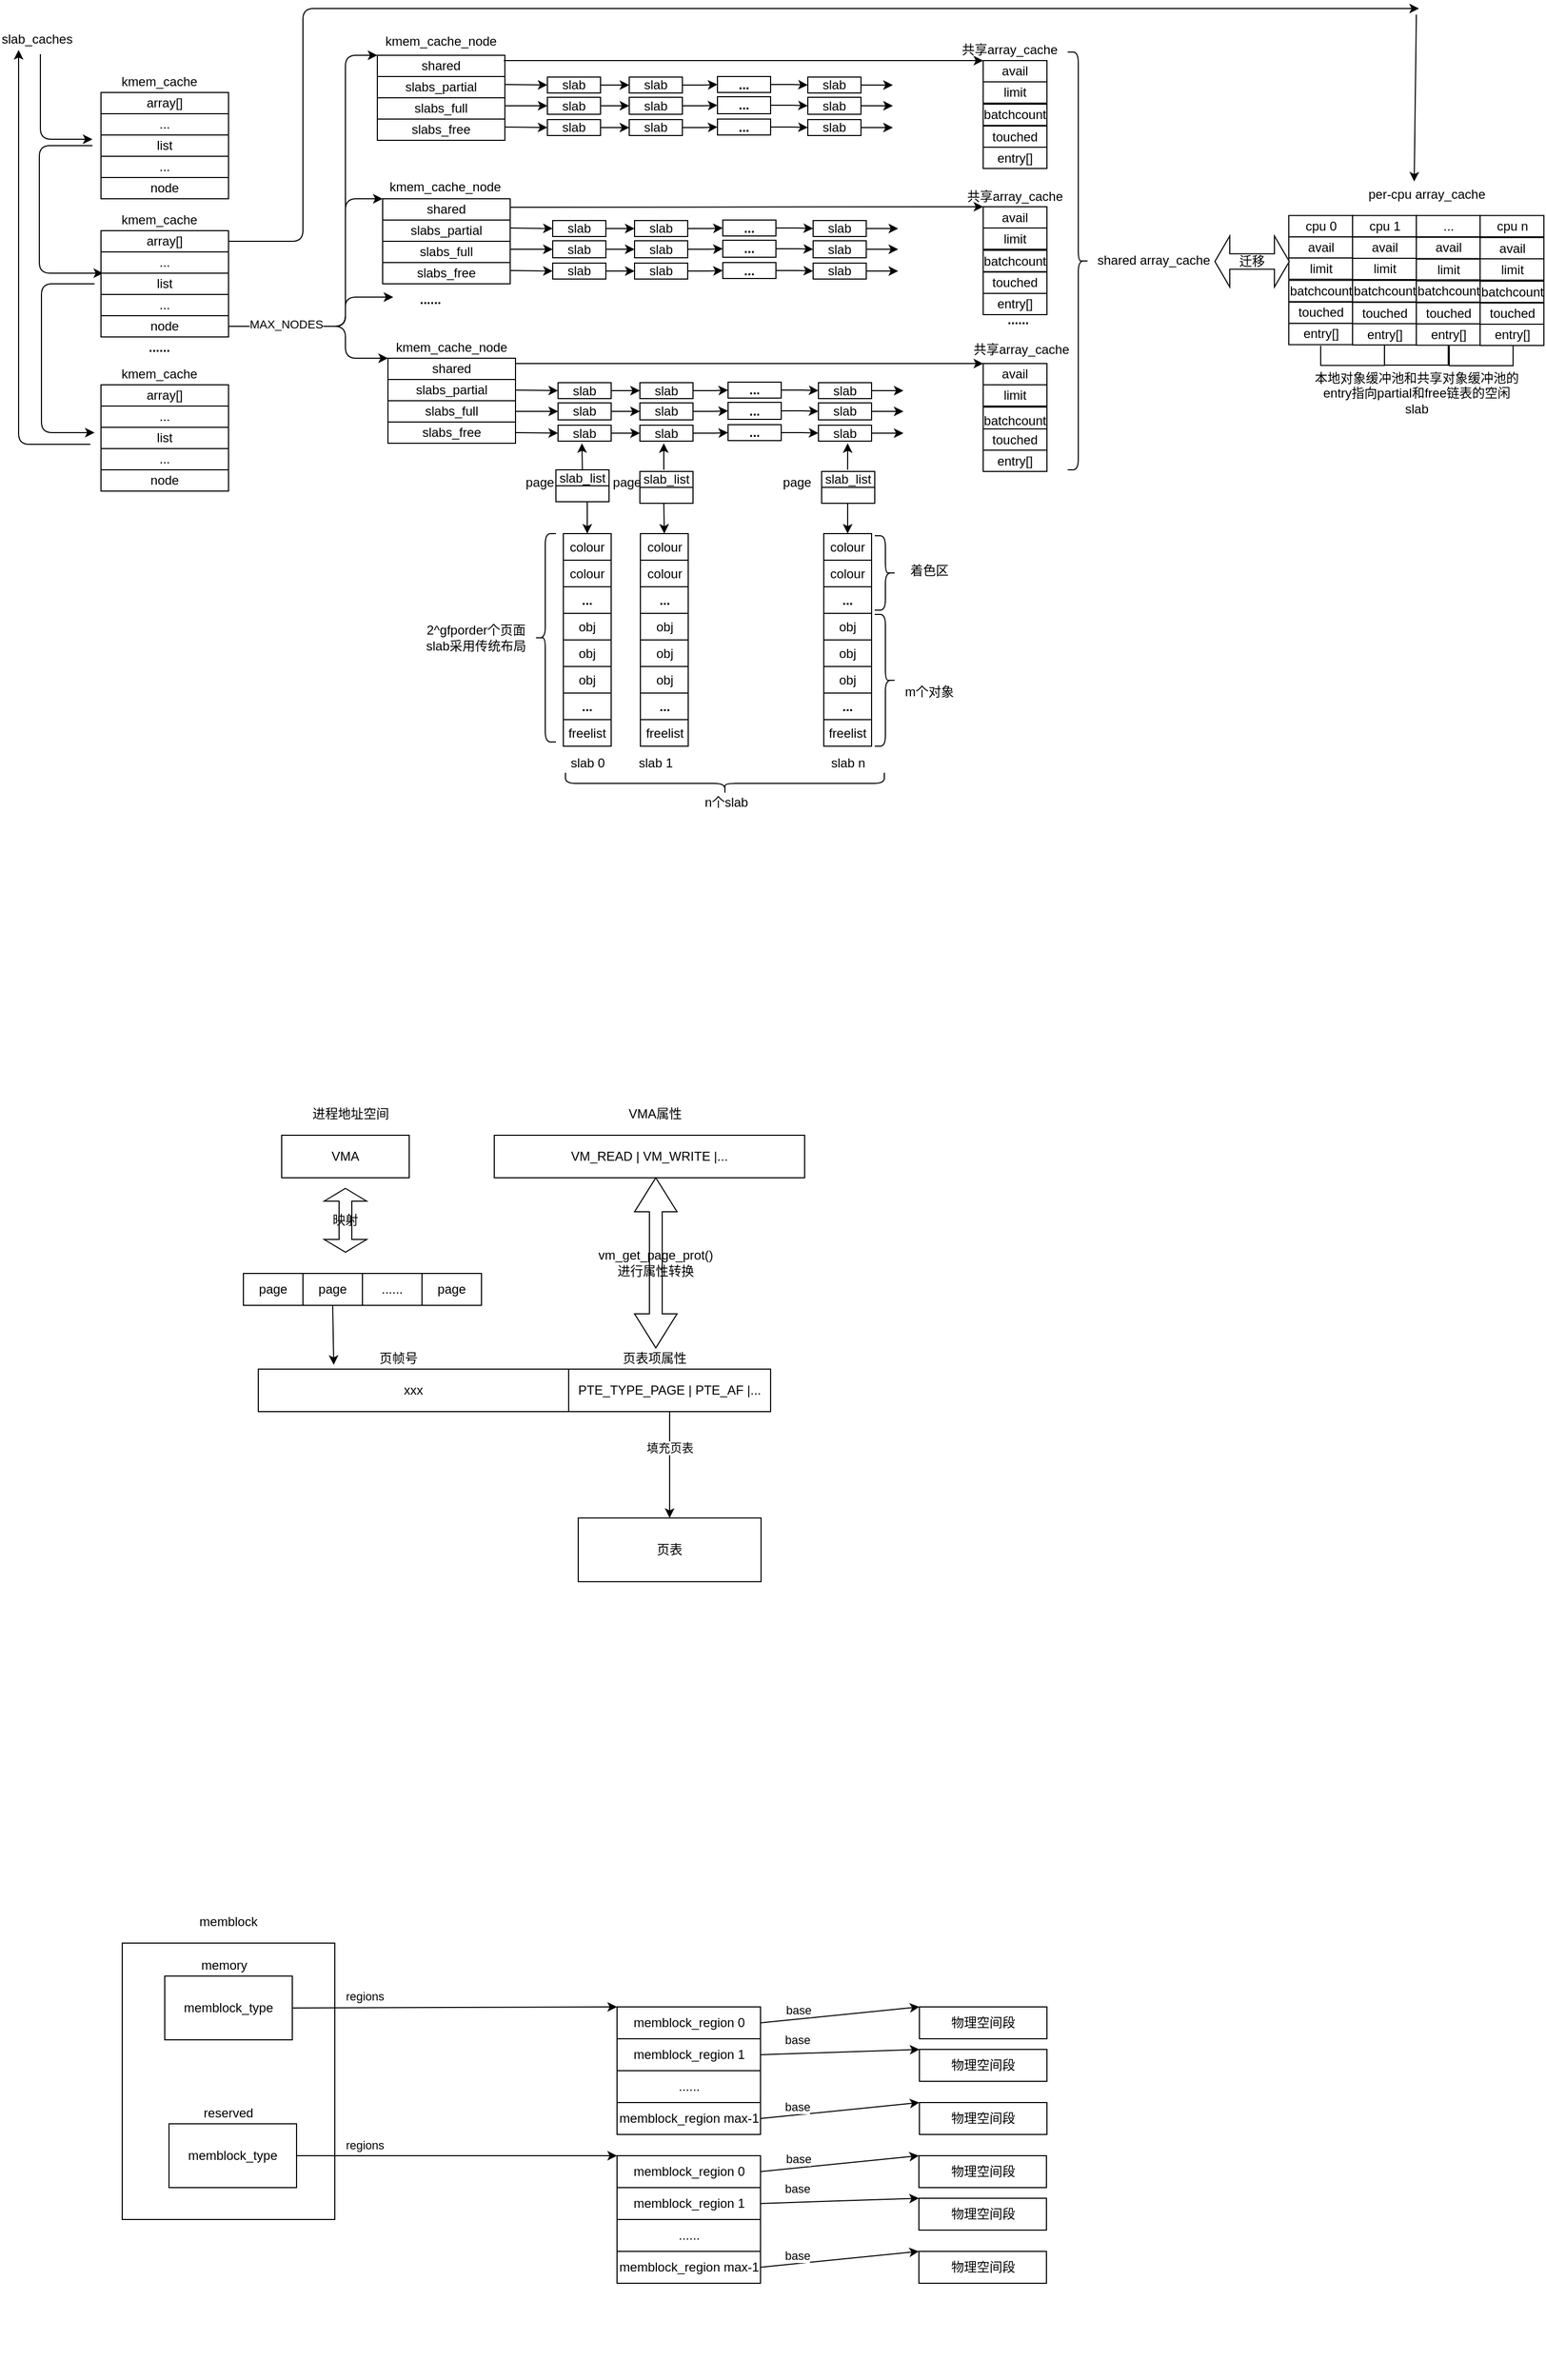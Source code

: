 <mxfile version="14.7.3" type="github">
  <diagram id="U19C1owaO59zhiJw0SZX" name="Page-1">
    <mxGraphModel dx="1422" dy="762" grid="1" gridSize="10" guides="1" tooltips="1" connect="1" arrows="1" fold="1" page="1" pageScale="1" pageWidth="827" pageHeight="1169" math="0" shadow="0">
      <root>
        <mxCell id="0" />
        <mxCell id="1" parent="0" />
        <mxCell id="jVLhkkgNdd034iKlA2Vm-1" value="array[]" style="rounded=0;whiteSpace=wrap;html=1;" parent="1" vertex="1">
          <mxGeometry x="280" y="99" width="120" height="20" as="geometry" />
        </mxCell>
        <mxCell id="jVLhkkgNdd034iKlA2Vm-2" value="slab_caches" style="text;html=1;strokeColor=none;fillColor=none;align=center;verticalAlign=middle;whiteSpace=wrap;rounded=0;" parent="1" vertex="1">
          <mxGeometry x="185" y="39" width="70" height="20" as="geometry" />
        </mxCell>
        <mxCell id="jVLhkkgNdd034iKlA2Vm-6" value="..." style="rounded=0;whiteSpace=wrap;html=1;" parent="1" vertex="1">
          <mxGeometry x="280" y="119" width="120" height="20" as="geometry" />
        </mxCell>
        <mxCell id="jVLhkkgNdd034iKlA2Vm-8" value="list" style="rounded=0;whiteSpace=wrap;html=1;" parent="1" vertex="1">
          <mxGeometry x="280" y="139" width="120" height="20" as="geometry" />
        </mxCell>
        <mxCell id="jVLhkkgNdd034iKlA2Vm-10" value="node" style="rounded=0;whiteSpace=wrap;html=1;" parent="1" vertex="1">
          <mxGeometry x="280" y="179" width="120" height="20" as="geometry" />
        </mxCell>
        <mxCell id="jVLhkkgNdd034iKlA2Vm-11" value="..." style="rounded=0;whiteSpace=wrap;html=1;" parent="1" vertex="1">
          <mxGeometry x="280" y="159" width="120" height="20" as="geometry" />
        </mxCell>
        <mxCell id="jVLhkkgNdd034iKlA2Vm-15" value="kmem_cache" style="text;html=1;strokeColor=none;fillColor=none;align=center;verticalAlign=middle;whiteSpace=wrap;rounded=0;" parent="1" vertex="1">
          <mxGeometry x="300" y="79" width="70" height="20" as="geometry" />
        </mxCell>
        <mxCell id="jVLhkkgNdd034iKlA2Vm-42" value="" style="edgeStyle=elbowEdgeStyle;elbow=vertical;endArrow=classic;html=1;exitX=0.5;exitY=1;exitDx=0;exitDy=0;" parent="1" edge="1">
          <mxGeometry width="50" height="50" relative="1" as="geometry">
            <mxPoint x="223" y="63" as="sourcePoint" />
            <mxPoint x="272" y="143" as="targetPoint" />
            <Array as="points">
              <mxPoint x="252" y="143" />
            </Array>
          </mxGeometry>
        </mxCell>
        <mxCell id="jVLhkkgNdd034iKlA2Vm-43" value="" style="edgeStyle=segmentEdgeStyle;endArrow=classic;html=1;" parent="1" edge="1">
          <mxGeometry width="50" height="50" relative="1" as="geometry">
            <mxPoint x="272" y="149" as="sourcePoint" />
            <mxPoint x="282" y="269" as="targetPoint" />
            <Array as="points">
              <mxPoint x="222" y="149" />
              <mxPoint x="222" y="269" />
              <mxPoint x="282" y="269" />
            </Array>
          </mxGeometry>
        </mxCell>
        <mxCell id="jVLhkkgNdd034iKlA2Vm-46" value="slabs_partial" style="rounded=0;whiteSpace=wrap;html=1;" parent="1" vertex="1">
          <mxGeometry x="540" y="84" width="120" height="20" as="geometry" />
        </mxCell>
        <mxCell id="jVLhkkgNdd034iKlA2Vm-47" value="kmem_cache_node" style="text;html=1;strokeColor=none;fillColor=none;align=center;verticalAlign=middle;whiteSpace=wrap;rounded=0;" parent="1" vertex="1">
          <mxGeometry x="545" y="41" width="110" height="20" as="geometry" />
        </mxCell>
        <mxCell id="jVLhkkgNdd034iKlA2Vm-48" value="slabs_full" style="rounded=0;whiteSpace=wrap;html=1;" parent="1" vertex="1">
          <mxGeometry x="540" y="104" width="120" height="20" as="geometry" />
        </mxCell>
        <mxCell id="jVLhkkgNdd034iKlA2Vm-49" value="slabs_free" style="rounded=0;whiteSpace=wrap;html=1;" parent="1" vertex="1">
          <mxGeometry x="540" y="124" width="120" height="20" as="geometry" />
        </mxCell>
        <mxCell id="jVLhkkgNdd034iKlA2Vm-50" value="" style="edgeStyle=elbowEdgeStyle;elbow=horizontal;endArrow=classic;html=1;entryX=0;entryY=0;entryDx=0;entryDy=0;exitX=1;exitY=0.5;exitDx=0;exitDy=0;" parent="1" source="jVLhkkgNdd034iKlA2Vm-150" target="jVLhkkgNdd034iKlA2Vm-456" edge="1">
          <mxGeometry width="50" height="50" relative="1" as="geometry">
            <mxPoint x="390" y="323" as="sourcePoint" />
            <mxPoint x="630" y="333" as="targetPoint" />
            <Array as="points">
              <mxPoint x="510" y="273" />
            </Array>
          </mxGeometry>
        </mxCell>
        <mxCell id="jVLhkkgNdd034iKlA2Vm-55" value="&lt;b&gt;......&lt;/b&gt;" style="text;html=1;strokeColor=none;fillColor=none;align=center;verticalAlign=middle;whiteSpace=wrap;rounded=0;" parent="1" vertex="1">
          <mxGeometry x="555" y="289" width="70" height="10" as="geometry" />
        </mxCell>
        <mxCell id="jVLhkkgNdd034iKlA2Vm-56" value="" style="edgeStyle=elbowEdgeStyle;elbow=horizontal;endArrow=classic;html=1;entryX=0;entryY=0;entryDx=0;entryDy=0;exitX=1;exitY=0.5;exitDx=0;exitDy=0;" parent="1" source="jVLhkkgNdd034iKlA2Vm-150" target="jVLhkkgNdd034iKlA2Vm-457" edge="1">
          <mxGeometry width="50" height="50" relative="1" as="geometry">
            <mxPoint x="410" y="330" as="sourcePoint" />
            <mxPoint x="544" y="313" as="targetPoint" />
            <Array as="points">
              <mxPoint x="510" y="323" />
            </Array>
          </mxGeometry>
        </mxCell>
        <mxCell id="jVLhkkgNdd034iKlA2Vm-62" value="" style="edgeStyle=elbowEdgeStyle;elbow=horizontal;endArrow=classic;html=1;entryX=0;entryY=0;entryDx=0;entryDy=0;exitX=1;exitY=0.5;exitDx=0;exitDy=0;" parent="1" source="jVLhkkgNdd034iKlA2Vm-150" target="jVLhkkgNdd034iKlA2Vm-458" edge="1">
          <mxGeometry width="50" height="50" relative="1" as="geometry">
            <mxPoint x="390" y="320" as="sourcePoint" />
            <mxPoint x="545" y="383" as="targetPoint" />
            <Array as="points">
              <mxPoint x="510" y="350" />
              <mxPoint x="510" y="393" />
            </Array>
          </mxGeometry>
        </mxCell>
        <mxCell id="jVLhkkgNdd034iKlA2Vm-64" value="" style="edgeStyle=segmentEdgeStyle;endArrow=classic;html=1;" parent="1" edge="1">
          <mxGeometry width="50" height="50" relative="1" as="geometry">
            <mxPoint x="274" y="279" as="sourcePoint" />
            <mxPoint x="274" y="419" as="targetPoint" />
            <Array as="points">
              <mxPoint x="224" y="279" />
              <mxPoint x="224" y="419" />
              <mxPoint x="274" y="419" />
            </Array>
          </mxGeometry>
        </mxCell>
        <mxCell id="jVLhkkgNdd034iKlA2Vm-142" value="" style="edgeStyle=elbowEdgeStyle;elbow=horizontal;endArrow=classic;html=1;entryX=0;entryY=0.25;entryDx=0;entryDy=0;exitX=1;exitY=0.5;exitDx=0;exitDy=0;" parent="1" source="jVLhkkgNdd034iKlA2Vm-150" target="jVLhkkgNdd034iKlA2Vm-55" edge="1">
          <mxGeometry width="50" height="50" relative="1" as="geometry">
            <mxPoint x="400" y="320" as="sourcePoint" />
            <mxPoint x="550" y="423" as="targetPoint" />
            <Array as="points">
              <mxPoint x="510" y="319" />
              <mxPoint x="510" y="373" />
            </Array>
          </mxGeometry>
        </mxCell>
        <mxCell id="jVLhkkgNdd034iKlA2Vm-455" value="MAX_NODES" style="edgeLabel;html=1;align=center;verticalAlign=middle;resizable=0;points=[];" parent="jVLhkkgNdd034iKlA2Vm-142" vertex="1" connectable="0">
          <mxGeometry x="-0.415" y="2" relative="1" as="geometry">
            <mxPoint as="offset" />
          </mxGeometry>
        </mxCell>
        <mxCell id="jVLhkkgNdd034iKlA2Vm-147" value="array[]" style="rounded=0;whiteSpace=wrap;html=1;" parent="1" vertex="1">
          <mxGeometry x="280" y="229" width="120" height="20" as="geometry" />
        </mxCell>
        <mxCell id="jVLhkkgNdd034iKlA2Vm-148" value="..." style="rounded=0;whiteSpace=wrap;html=1;" parent="1" vertex="1">
          <mxGeometry x="280" y="249" width="120" height="20" as="geometry" />
        </mxCell>
        <mxCell id="jVLhkkgNdd034iKlA2Vm-149" value="list" style="rounded=0;whiteSpace=wrap;html=1;" parent="1" vertex="1">
          <mxGeometry x="280" y="269" width="120" height="20" as="geometry" />
        </mxCell>
        <mxCell id="jVLhkkgNdd034iKlA2Vm-150" value="node" style="rounded=0;whiteSpace=wrap;html=1;" parent="1" vertex="1">
          <mxGeometry x="280" y="309" width="120" height="20" as="geometry" />
        </mxCell>
        <mxCell id="jVLhkkgNdd034iKlA2Vm-151" value="..." style="rounded=0;whiteSpace=wrap;html=1;" parent="1" vertex="1">
          <mxGeometry x="280" y="289" width="120" height="20" as="geometry" />
        </mxCell>
        <mxCell id="jVLhkkgNdd034iKlA2Vm-152" value="kmem_cache" style="text;html=1;strokeColor=none;fillColor=none;align=center;verticalAlign=middle;whiteSpace=wrap;rounded=0;" parent="1" vertex="1">
          <mxGeometry x="300" y="209" width="70" height="20" as="geometry" />
        </mxCell>
        <mxCell id="jVLhkkgNdd034iKlA2Vm-153" value="array[]" style="rounded=0;whiteSpace=wrap;html=1;" parent="1" vertex="1">
          <mxGeometry x="280" y="374" width="120" height="20" as="geometry" />
        </mxCell>
        <mxCell id="jVLhkkgNdd034iKlA2Vm-154" value="..." style="rounded=0;whiteSpace=wrap;html=1;" parent="1" vertex="1">
          <mxGeometry x="280" y="394" width="120" height="20" as="geometry" />
        </mxCell>
        <mxCell id="jVLhkkgNdd034iKlA2Vm-155" value="list" style="rounded=0;whiteSpace=wrap;html=1;" parent="1" vertex="1">
          <mxGeometry x="280" y="414" width="120" height="20" as="geometry" />
        </mxCell>
        <mxCell id="jVLhkkgNdd034iKlA2Vm-156" value="node" style="rounded=0;whiteSpace=wrap;html=1;" parent="1" vertex="1">
          <mxGeometry x="280" y="454" width="120" height="20" as="geometry" />
        </mxCell>
        <mxCell id="jVLhkkgNdd034iKlA2Vm-157" value="..." style="rounded=0;whiteSpace=wrap;html=1;" parent="1" vertex="1">
          <mxGeometry x="280" y="434" width="120" height="20" as="geometry" />
        </mxCell>
        <mxCell id="jVLhkkgNdd034iKlA2Vm-158" value="kmem_cache" style="text;html=1;strokeColor=none;fillColor=none;align=center;verticalAlign=middle;whiteSpace=wrap;rounded=0;" parent="1" vertex="1">
          <mxGeometry x="300" y="354" width="70" height="20" as="geometry" />
        </mxCell>
        <mxCell id="jVLhkkgNdd034iKlA2Vm-280" value="slabs_partial" style="rounded=0;whiteSpace=wrap;html=1;" parent="1" vertex="1">
          <mxGeometry x="545" y="219" width="120" height="20" as="geometry" />
        </mxCell>
        <mxCell id="jVLhkkgNdd034iKlA2Vm-281" value="kmem_cache_node" style="text;html=1;strokeColor=none;fillColor=none;align=center;verticalAlign=middle;whiteSpace=wrap;rounded=0;" parent="1" vertex="1">
          <mxGeometry x="549" y="178" width="110" height="20" as="geometry" />
        </mxCell>
        <mxCell id="jVLhkkgNdd034iKlA2Vm-282" value="slabs_full" style="rounded=0;whiteSpace=wrap;html=1;" parent="1" vertex="1">
          <mxGeometry x="545" y="239" width="120" height="20" as="geometry" />
        </mxCell>
        <mxCell id="jVLhkkgNdd034iKlA2Vm-283" value="slabs_free" style="rounded=0;whiteSpace=wrap;html=1;" parent="1" vertex="1">
          <mxGeometry x="545" y="259" width="120" height="20" as="geometry" />
        </mxCell>
        <mxCell id="jVLhkkgNdd034iKlA2Vm-305" value="slabs_partial" style="rounded=0;whiteSpace=wrap;html=1;" parent="1" vertex="1">
          <mxGeometry x="550" y="369" width="120" height="20" as="geometry" />
        </mxCell>
        <mxCell id="jVLhkkgNdd034iKlA2Vm-306" value="kmem_cache_node" style="text;html=1;strokeColor=none;fillColor=none;align=center;verticalAlign=middle;whiteSpace=wrap;rounded=0;" parent="1" vertex="1">
          <mxGeometry x="555" y="329" width="110" height="20" as="geometry" />
        </mxCell>
        <mxCell id="jVLhkkgNdd034iKlA2Vm-307" value="slabs_full" style="rounded=0;whiteSpace=wrap;html=1;" parent="1" vertex="1">
          <mxGeometry x="550" y="389" width="120" height="20" as="geometry" />
        </mxCell>
        <mxCell id="jVLhkkgNdd034iKlA2Vm-308" value="slabs_free" style="rounded=0;whiteSpace=wrap;html=1;" parent="1" vertex="1">
          <mxGeometry x="550" y="409" width="120" height="20" as="geometry" />
        </mxCell>
        <mxCell id="jVLhkkgNdd034iKlA2Vm-309" style="edgeStyle=orthogonalEdgeStyle;rounded=0;orthogonalLoop=1;jettySize=auto;html=1;entryX=0;entryY=0.5;entryDx=0;entryDy=0;" parent="1" source="jVLhkkgNdd034iKlA2Vm-310" target="jVLhkkgNdd034iKlA2Vm-314" edge="1">
          <mxGeometry relative="1" as="geometry" />
        </mxCell>
        <mxCell id="jVLhkkgNdd034iKlA2Vm-310" value="slab" style="rounded=0;whiteSpace=wrap;html=1;" parent="1" vertex="1">
          <mxGeometry x="710" y="372" width="50" height="15" as="geometry" />
        </mxCell>
        <mxCell id="jVLhkkgNdd034iKlA2Vm-311" style="edgeStyle=orthogonalEdgeStyle;rounded=0;orthogonalLoop=1;jettySize=auto;html=1;" parent="1" source="jVLhkkgNdd034iKlA2Vm-312" edge="1">
          <mxGeometry relative="1" as="geometry">
            <mxPoint x="1035" y="379.5" as="targetPoint" />
          </mxGeometry>
        </mxCell>
        <mxCell id="jVLhkkgNdd034iKlA2Vm-312" value="slab" style="rounded=0;whiteSpace=wrap;html=1;" parent="1" vertex="1">
          <mxGeometry x="955" y="372" width="50" height="15" as="geometry" />
        </mxCell>
        <mxCell id="jVLhkkgNdd034iKlA2Vm-387" style="edgeStyle=orthogonalEdgeStyle;rounded=0;orthogonalLoop=1;jettySize=auto;html=1;entryX=0;entryY=0.5;entryDx=0;entryDy=0;" parent="1" source="jVLhkkgNdd034iKlA2Vm-314" target="jVLhkkgNdd034iKlA2Vm-384" edge="1">
          <mxGeometry relative="1" as="geometry" />
        </mxCell>
        <mxCell id="jVLhkkgNdd034iKlA2Vm-314" value="slab" style="rounded=0;whiteSpace=wrap;html=1;" parent="1" vertex="1">
          <mxGeometry x="787" y="372" width="50" height="15" as="geometry" />
        </mxCell>
        <mxCell id="jVLhkkgNdd034iKlA2Vm-315" style="edgeStyle=orthogonalEdgeStyle;rounded=0;orthogonalLoop=1;jettySize=auto;html=1;entryX=0;entryY=0.5;entryDx=0;entryDy=0;" parent="1" source="jVLhkkgNdd034iKlA2Vm-316" target="jVLhkkgNdd034iKlA2Vm-320" edge="1">
          <mxGeometry relative="1" as="geometry" />
        </mxCell>
        <mxCell id="jVLhkkgNdd034iKlA2Vm-316" value="slab" style="rounded=0;whiteSpace=wrap;html=1;" parent="1" vertex="1">
          <mxGeometry x="710" y="391" width="50" height="16" as="geometry" />
        </mxCell>
        <mxCell id="jVLhkkgNdd034iKlA2Vm-317" style="edgeStyle=orthogonalEdgeStyle;rounded=0;orthogonalLoop=1;jettySize=auto;html=1;" parent="1" source="jVLhkkgNdd034iKlA2Vm-318" edge="1">
          <mxGeometry relative="1" as="geometry">
            <mxPoint x="1035" y="399" as="targetPoint" />
          </mxGeometry>
        </mxCell>
        <mxCell id="jVLhkkgNdd034iKlA2Vm-318" value="slab" style="rounded=0;whiteSpace=wrap;html=1;" parent="1" vertex="1">
          <mxGeometry x="955" y="391" width="50" height="16" as="geometry" />
        </mxCell>
        <mxCell id="jVLhkkgNdd034iKlA2Vm-388" style="edgeStyle=orthogonalEdgeStyle;rounded=0;orthogonalLoop=1;jettySize=auto;html=1;entryX=0;entryY=0.5;entryDx=0;entryDy=0;" parent="1" source="jVLhkkgNdd034iKlA2Vm-320" target="jVLhkkgNdd034iKlA2Vm-385" edge="1">
          <mxGeometry relative="1" as="geometry" />
        </mxCell>
        <mxCell id="jVLhkkgNdd034iKlA2Vm-320" value="slab" style="rounded=0;whiteSpace=wrap;html=1;" parent="1" vertex="1">
          <mxGeometry x="787" y="391" width="50" height="16" as="geometry" />
        </mxCell>
        <mxCell id="jVLhkkgNdd034iKlA2Vm-321" style="edgeStyle=orthogonalEdgeStyle;rounded=0;orthogonalLoop=1;jettySize=auto;html=1;entryX=0;entryY=0.5;entryDx=0;entryDy=0;" parent="1" source="jVLhkkgNdd034iKlA2Vm-322" target="jVLhkkgNdd034iKlA2Vm-326" edge="1">
          <mxGeometry relative="1" as="geometry" />
        </mxCell>
        <mxCell id="jVLhkkgNdd034iKlA2Vm-322" value="slab" style="rounded=0;whiteSpace=wrap;html=1;" parent="1" vertex="1">
          <mxGeometry x="710" y="412" width="50" height="15" as="geometry" />
        </mxCell>
        <mxCell id="jVLhkkgNdd034iKlA2Vm-323" style="edgeStyle=orthogonalEdgeStyle;rounded=0;orthogonalLoop=1;jettySize=auto;html=1;" parent="1" source="jVLhkkgNdd034iKlA2Vm-324" edge="1">
          <mxGeometry relative="1" as="geometry">
            <mxPoint x="1035" y="419.5" as="targetPoint" />
          </mxGeometry>
        </mxCell>
        <mxCell id="jVLhkkgNdd034iKlA2Vm-324" value="slab" style="rounded=0;whiteSpace=wrap;html=1;" parent="1" vertex="1">
          <mxGeometry x="955" y="412" width="50" height="15" as="geometry" />
        </mxCell>
        <mxCell id="jVLhkkgNdd034iKlA2Vm-389" style="edgeStyle=orthogonalEdgeStyle;rounded=0;orthogonalLoop=1;jettySize=auto;html=1;entryX=0;entryY=0.5;entryDx=0;entryDy=0;" parent="1" source="jVLhkkgNdd034iKlA2Vm-326" target="jVLhkkgNdd034iKlA2Vm-386" edge="1">
          <mxGeometry relative="1" as="geometry" />
        </mxCell>
        <mxCell id="jVLhkkgNdd034iKlA2Vm-326" value="slab" style="rounded=0;whiteSpace=wrap;html=1;" parent="1" vertex="1">
          <mxGeometry x="787" y="412" width="50" height="15" as="geometry" />
        </mxCell>
        <mxCell id="jVLhkkgNdd034iKlA2Vm-327" value="" style="endArrow=classic;html=1;exitX=1;exitY=0.5;exitDx=0;exitDy=0;entryX=0;entryY=0.5;entryDx=0;entryDy=0;" parent="1" source="jVLhkkgNdd034iKlA2Vm-305" target="jVLhkkgNdd034iKlA2Vm-310" edge="1">
          <mxGeometry width="50" height="50" relative="1" as="geometry">
            <mxPoint x="620" y="619" as="sourcePoint" />
            <mxPoint x="670" y="569" as="targetPoint" />
          </mxGeometry>
        </mxCell>
        <mxCell id="jVLhkkgNdd034iKlA2Vm-328" value="" style="endArrow=classic;html=1;exitX=1;exitY=0.5;exitDx=0;exitDy=0;entryX=0;entryY=0.5;entryDx=0;entryDy=0;" parent="1" source="jVLhkkgNdd034iKlA2Vm-307" target="jVLhkkgNdd034iKlA2Vm-316" edge="1">
          <mxGeometry width="50" height="50" relative="1" as="geometry">
            <mxPoint x="680" y="385" as="sourcePoint" />
            <mxPoint x="720" y="385" as="targetPoint" />
          </mxGeometry>
        </mxCell>
        <mxCell id="jVLhkkgNdd034iKlA2Vm-329" value="" style="endArrow=classic;html=1;exitX=1;exitY=0.5;exitDx=0;exitDy=0;entryX=0;entryY=0.5;entryDx=0;entryDy=0;" parent="1" source="jVLhkkgNdd034iKlA2Vm-308" target="jVLhkkgNdd034iKlA2Vm-322" edge="1">
          <mxGeometry width="50" height="50" relative="1" as="geometry">
            <mxPoint x="690" y="404" as="sourcePoint" />
            <mxPoint x="710" y="441" as="targetPoint" />
          </mxGeometry>
        </mxCell>
        <mxCell id="jVLhkkgNdd034iKlA2Vm-332" style="edgeStyle=orthogonalEdgeStyle;rounded=0;orthogonalLoop=1;jettySize=auto;html=1;" parent="1" edge="1">
          <mxGeometry relative="1" as="geometry">
            <mxPoint x="732.5" y="429" as="targetPoint" />
            <mxPoint x="733" y="462" as="sourcePoint" />
          </mxGeometry>
        </mxCell>
        <mxCell id="jVLhkkgNdd034iKlA2Vm-330" value="slab_list" style="rounded=0;whiteSpace=wrap;html=1;" parent="1" vertex="1">
          <mxGeometry x="708" y="454" width="50" height="15" as="geometry" />
        </mxCell>
        <mxCell id="jVLhkkgNdd034iKlA2Vm-363" style="edgeStyle=orthogonalEdgeStyle;rounded=0;orthogonalLoop=1;jettySize=auto;html=1;exitX=0.5;exitY=1;exitDx=0;exitDy=0;entryX=0.5;entryY=0;entryDx=0;entryDy=0;" parent="1" source="jVLhkkgNdd034iKlA2Vm-331" target="jVLhkkgNdd034iKlA2Vm-342" edge="1">
          <mxGeometry relative="1" as="geometry" />
        </mxCell>
        <mxCell id="jVLhkkgNdd034iKlA2Vm-331" value="" style="rounded=0;whiteSpace=wrap;html=1;" parent="1" vertex="1">
          <mxGeometry x="708" y="469" width="50" height="15" as="geometry" />
        </mxCell>
        <mxCell id="jVLhkkgNdd034iKlA2Vm-333" value="page" style="text;html=1;strokeColor=none;fillColor=none;align=center;verticalAlign=middle;whiteSpace=wrap;rounded=0;" parent="1" vertex="1">
          <mxGeometry x="678" y="455.5" width="30" height="20" as="geometry" />
        </mxCell>
        <mxCell id="jVLhkkgNdd034iKlA2Vm-340" style="edgeStyle=orthogonalEdgeStyle;rounded=0;orthogonalLoop=1;jettySize=auto;html=1;" parent="1" edge="1">
          <mxGeometry relative="1" as="geometry">
            <mxPoint x="809.5" y="429" as="targetPoint" />
            <mxPoint x="809.517" y="454.0" as="sourcePoint" />
          </mxGeometry>
        </mxCell>
        <mxCell id="jVLhkkgNdd034iKlA2Vm-393" style="edgeStyle=orthogonalEdgeStyle;rounded=0;orthogonalLoop=1;jettySize=auto;html=1;" parent="1" edge="1">
          <mxGeometry relative="1" as="geometry">
            <mxPoint x="982.5" y="429" as="targetPoint" />
            <mxPoint x="982.483" y="454.0" as="sourcePoint" />
          </mxGeometry>
        </mxCell>
        <mxCell id="jVLhkkgNdd034iKlA2Vm-381" style="edgeStyle=orthogonalEdgeStyle;rounded=0;orthogonalLoop=1;jettySize=auto;html=1;entryX=0.5;entryY=0;entryDx=0;entryDy=0;" parent="1" target="jVLhkkgNdd034iKlA2Vm-372" edge="1">
          <mxGeometry relative="1" as="geometry">
            <mxPoint x="982.483" y="484.0" as="sourcePoint" />
          </mxGeometry>
        </mxCell>
        <mxCell id="jVLhkkgNdd034iKlA2Vm-339" value="page" style="text;html=1;strokeColor=none;fillColor=none;align=center;verticalAlign=middle;whiteSpace=wrap;rounded=0;" parent="1" vertex="1">
          <mxGeometry x="920" y="455.5" width="30" height="20" as="geometry" />
        </mxCell>
        <mxCell id="jVLhkkgNdd034iKlA2Vm-342" value="colour" style="rounded=0;whiteSpace=wrap;html=1;" parent="1" vertex="1">
          <mxGeometry x="715" y="514" width="45" height="25" as="geometry" />
        </mxCell>
        <mxCell id="jVLhkkgNdd034iKlA2Vm-356" value="colour" style="rounded=0;whiteSpace=wrap;html=1;" parent="1" vertex="1">
          <mxGeometry x="715" y="539" width="45" height="25" as="geometry" />
        </mxCell>
        <mxCell id="jVLhkkgNdd034iKlA2Vm-357" value="&lt;b&gt;...&lt;/b&gt;" style="rounded=0;whiteSpace=wrap;html=1;" parent="1" vertex="1">
          <mxGeometry x="715" y="564" width="45" height="25" as="geometry" />
        </mxCell>
        <mxCell id="jVLhkkgNdd034iKlA2Vm-358" value="obj" style="rounded=0;whiteSpace=wrap;html=1;" parent="1" vertex="1">
          <mxGeometry x="715" y="589" width="45" height="25" as="geometry" />
        </mxCell>
        <mxCell id="jVLhkkgNdd034iKlA2Vm-359" value="obj" style="rounded=0;whiteSpace=wrap;html=1;" parent="1" vertex="1">
          <mxGeometry x="715" y="614" width="45" height="25" as="geometry" />
        </mxCell>
        <mxCell id="jVLhkkgNdd034iKlA2Vm-360" value="obj" style="rounded=0;whiteSpace=wrap;html=1;" parent="1" vertex="1">
          <mxGeometry x="715" y="639" width="45" height="25" as="geometry" />
        </mxCell>
        <mxCell id="jVLhkkgNdd034iKlA2Vm-361" value="&lt;b&gt;...&lt;/b&gt;" style="rounded=0;whiteSpace=wrap;html=1;" parent="1" vertex="1">
          <mxGeometry x="715" y="664" width="45" height="25" as="geometry" />
        </mxCell>
        <mxCell id="jVLhkkgNdd034iKlA2Vm-362" value="freelist" style="rounded=0;whiteSpace=wrap;html=1;" parent="1" vertex="1">
          <mxGeometry x="715" y="689" width="45" height="25" as="geometry" />
        </mxCell>
        <mxCell id="jVLhkkgNdd034iKlA2Vm-364" value="colour" style="rounded=0;whiteSpace=wrap;html=1;" parent="1" vertex="1">
          <mxGeometry x="787.5" y="514" width="45" height="25" as="geometry" />
        </mxCell>
        <mxCell id="jVLhkkgNdd034iKlA2Vm-365" value="colour" style="rounded=0;whiteSpace=wrap;html=1;" parent="1" vertex="1">
          <mxGeometry x="787.5" y="539" width="45" height="25" as="geometry" />
        </mxCell>
        <mxCell id="jVLhkkgNdd034iKlA2Vm-366" value="&lt;b&gt;...&lt;/b&gt;" style="rounded=0;whiteSpace=wrap;html=1;" parent="1" vertex="1">
          <mxGeometry x="787.5" y="564" width="45" height="25" as="geometry" />
        </mxCell>
        <mxCell id="jVLhkkgNdd034iKlA2Vm-367" value="obj" style="rounded=0;whiteSpace=wrap;html=1;" parent="1" vertex="1">
          <mxGeometry x="787.5" y="589" width="45" height="25" as="geometry" />
        </mxCell>
        <mxCell id="jVLhkkgNdd034iKlA2Vm-368" value="obj" style="rounded=0;whiteSpace=wrap;html=1;" parent="1" vertex="1">
          <mxGeometry x="787.5" y="614" width="45" height="25" as="geometry" />
        </mxCell>
        <mxCell id="jVLhkkgNdd034iKlA2Vm-369" value="obj" style="rounded=0;whiteSpace=wrap;html=1;" parent="1" vertex="1">
          <mxGeometry x="787.5" y="639" width="45" height="25" as="geometry" />
        </mxCell>
        <mxCell id="jVLhkkgNdd034iKlA2Vm-370" value="&lt;b&gt;...&lt;/b&gt;" style="rounded=0;whiteSpace=wrap;html=1;" parent="1" vertex="1">
          <mxGeometry x="787.5" y="664" width="45" height="25" as="geometry" />
        </mxCell>
        <mxCell id="jVLhkkgNdd034iKlA2Vm-371" value="freelist" style="rounded=0;whiteSpace=wrap;html=1;" parent="1" vertex="1">
          <mxGeometry x="787.5" y="689" width="45" height="25" as="geometry" />
        </mxCell>
        <mxCell id="jVLhkkgNdd034iKlA2Vm-372" value="colour" style="rounded=0;whiteSpace=wrap;html=1;" parent="1" vertex="1">
          <mxGeometry x="960" y="514" width="45" height="25" as="geometry" />
        </mxCell>
        <mxCell id="jVLhkkgNdd034iKlA2Vm-373" value="colour" style="rounded=0;whiteSpace=wrap;html=1;" parent="1" vertex="1">
          <mxGeometry x="960" y="539" width="45" height="25" as="geometry" />
        </mxCell>
        <mxCell id="jVLhkkgNdd034iKlA2Vm-374" value="&lt;b&gt;...&lt;/b&gt;" style="rounded=0;whiteSpace=wrap;html=1;" parent="1" vertex="1">
          <mxGeometry x="960" y="564" width="45" height="25" as="geometry" />
        </mxCell>
        <mxCell id="jVLhkkgNdd034iKlA2Vm-375" value="obj" style="rounded=0;whiteSpace=wrap;html=1;" parent="1" vertex="1">
          <mxGeometry x="960" y="589" width="45" height="25" as="geometry" />
        </mxCell>
        <mxCell id="jVLhkkgNdd034iKlA2Vm-376" value="obj" style="rounded=0;whiteSpace=wrap;html=1;" parent="1" vertex="1">
          <mxGeometry x="960" y="614" width="45" height="25" as="geometry" />
        </mxCell>
        <mxCell id="jVLhkkgNdd034iKlA2Vm-377" value="obj" style="rounded=0;whiteSpace=wrap;html=1;" parent="1" vertex="1">
          <mxGeometry x="960" y="639" width="45" height="25" as="geometry" />
        </mxCell>
        <mxCell id="jVLhkkgNdd034iKlA2Vm-378" value="&lt;b&gt;...&lt;/b&gt;" style="rounded=0;whiteSpace=wrap;html=1;" parent="1" vertex="1">
          <mxGeometry x="960" y="664" width="45" height="25" as="geometry" />
        </mxCell>
        <mxCell id="jVLhkkgNdd034iKlA2Vm-379" value="freelist" style="rounded=0;whiteSpace=wrap;html=1;" parent="1" vertex="1">
          <mxGeometry x="960" y="689" width="45" height="25" as="geometry" />
        </mxCell>
        <mxCell id="jVLhkkgNdd034iKlA2Vm-383" value="" style="endArrow=classic;html=1;exitX=0.5;exitY=1;exitDx=0;exitDy=0;entryX=0.5;entryY=0;entryDx=0;entryDy=0;" parent="1" target="jVLhkkgNdd034iKlA2Vm-364" edge="1">
          <mxGeometry width="50" height="50" relative="1" as="geometry">
            <mxPoint x="809.5" y="484.0" as="sourcePoint" />
            <mxPoint x="1030" y="529" as="targetPoint" />
          </mxGeometry>
        </mxCell>
        <mxCell id="jVLhkkgNdd034iKlA2Vm-390" style="edgeStyle=orthogonalEdgeStyle;rounded=0;orthogonalLoop=1;jettySize=auto;html=1;entryX=0;entryY=0.5;entryDx=0;entryDy=0;" parent="1" source="jVLhkkgNdd034iKlA2Vm-384" target="jVLhkkgNdd034iKlA2Vm-312" edge="1">
          <mxGeometry relative="1" as="geometry" />
        </mxCell>
        <mxCell id="jVLhkkgNdd034iKlA2Vm-384" value="&lt;b&gt;...&lt;/b&gt;" style="rounded=0;whiteSpace=wrap;html=1;" parent="1" vertex="1">
          <mxGeometry x="870" y="371.5" width="50" height="15" as="geometry" />
        </mxCell>
        <mxCell id="jVLhkkgNdd034iKlA2Vm-391" style="edgeStyle=orthogonalEdgeStyle;rounded=0;orthogonalLoop=1;jettySize=auto;html=1;entryX=0;entryY=0.5;entryDx=0;entryDy=0;" parent="1" source="jVLhkkgNdd034iKlA2Vm-385" target="jVLhkkgNdd034iKlA2Vm-318" edge="1">
          <mxGeometry relative="1" as="geometry" />
        </mxCell>
        <mxCell id="jVLhkkgNdd034iKlA2Vm-385" value="&lt;b&gt;...&lt;/b&gt;" style="rounded=0;whiteSpace=wrap;html=1;" parent="1" vertex="1">
          <mxGeometry x="870" y="390.5" width="50" height="16" as="geometry" />
        </mxCell>
        <mxCell id="jVLhkkgNdd034iKlA2Vm-392" style="edgeStyle=orthogonalEdgeStyle;rounded=0;orthogonalLoop=1;jettySize=auto;html=1;entryX=0;entryY=0.5;entryDx=0;entryDy=0;" parent="1" source="jVLhkkgNdd034iKlA2Vm-386" target="jVLhkkgNdd034iKlA2Vm-324" edge="1">
          <mxGeometry relative="1" as="geometry" />
        </mxCell>
        <mxCell id="jVLhkkgNdd034iKlA2Vm-386" value="&lt;b&gt;...&lt;/b&gt;" style="rounded=0;whiteSpace=wrap;html=1;" parent="1" vertex="1">
          <mxGeometry x="870" y="411.5" width="50" height="15" as="geometry" />
        </mxCell>
        <mxCell id="jVLhkkgNdd034iKlA2Vm-394" style="edgeStyle=orthogonalEdgeStyle;rounded=0;orthogonalLoop=1;jettySize=auto;html=1;entryX=0;entryY=0.5;entryDx=0;entryDy=0;" parent="1" source="jVLhkkgNdd034iKlA2Vm-395" target="jVLhkkgNdd034iKlA2Vm-399" edge="1">
          <mxGeometry relative="1" as="geometry" />
        </mxCell>
        <mxCell id="jVLhkkgNdd034iKlA2Vm-395" value="slab" style="rounded=0;whiteSpace=wrap;html=1;" parent="1" vertex="1">
          <mxGeometry x="705" y="219.5" width="50" height="15" as="geometry" />
        </mxCell>
        <mxCell id="jVLhkkgNdd034iKlA2Vm-396" style="edgeStyle=orthogonalEdgeStyle;rounded=0;orthogonalLoop=1;jettySize=auto;html=1;" parent="1" source="jVLhkkgNdd034iKlA2Vm-397" edge="1">
          <mxGeometry relative="1" as="geometry">
            <mxPoint x="1030" y="227" as="targetPoint" />
          </mxGeometry>
        </mxCell>
        <mxCell id="jVLhkkgNdd034iKlA2Vm-397" value="slab" style="rounded=0;whiteSpace=wrap;html=1;" parent="1" vertex="1">
          <mxGeometry x="950" y="219.5" width="50" height="15" as="geometry" />
        </mxCell>
        <mxCell id="jVLhkkgNdd034iKlA2Vm-398" style="edgeStyle=orthogonalEdgeStyle;rounded=0;orthogonalLoop=1;jettySize=auto;html=1;entryX=0;entryY=0.5;entryDx=0;entryDy=0;" parent="1" source="jVLhkkgNdd034iKlA2Vm-399" target="jVLhkkgNdd034iKlA2Vm-416" edge="1">
          <mxGeometry relative="1" as="geometry" />
        </mxCell>
        <mxCell id="jVLhkkgNdd034iKlA2Vm-399" value="slab" style="rounded=0;whiteSpace=wrap;html=1;" parent="1" vertex="1">
          <mxGeometry x="782" y="219.5" width="50" height="15" as="geometry" />
        </mxCell>
        <mxCell id="jVLhkkgNdd034iKlA2Vm-400" style="edgeStyle=orthogonalEdgeStyle;rounded=0;orthogonalLoop=1;jettySize=auto;html=1;entryX=0;entryY=0.5;entryDx=0;entryDy=0;" parent="1" source="jVLhkkgNdd034iKlA2Vm-401" target="jVLhkkgNdd034iKlA2Vm-405" edge="1">
          <mxGeometry relative="1" as="geometry" />
        </mxCell>
        <mxCell id="jVLhkkgNdd034iKlA2Vm-401" value="slab" style="rounded=0;whiteSpace=wrap;html=1;" parent="1" vertex="1">
          <mxGeometry x="705" y="238.5" width="50" height="16" as="geometry" />
        </mxCell>
        <mxCell id="jVLhkkgNdd034iKlA2Vm-402" style="edgeStyle=orthogonalEdgeStyle;rounded=0;orthogonalLoop=1;jettySize=auto;html=1;" parent="1" source="jVLhkkgNdd034iKlA2Vm-403" edge="1">
          <mxGeometry relative="1" as="geometry">
            <mxPoint x="1030" y="246.5" as="targetPoint" />
          </mxGeometry>
        </mxCell>
        <mxCell id="jVLhkkgNdd034iKlA2Vm-403" value="slab" style="rounded=0;whiteSpace=wrap;html=1;" parent="1" vertex="1">
          <mxGeometry x="950" y="238.5" width="50" height="16" as="geometry" />
        </mxCell>
        <mxCell id="jVLhkkgNdd034iKlA2Vm-404" style="edgeStyle=orthogonalEdgeStyle;rounded=0;orthogonalLoop=1;jettySize=auto;html=1;entryX=0;entryY=0.5;entryDx=0;entryDy=0;" parent="1" source="jVLhkkgNdd034iKlA2Vm-405" target="jVLhkkgNdd034iKlA2Vm-418" edge="1">
          <mxGeometry relative="1" as="geometry" />
        </mxCell>
        <mxCell id="jVLhkkgNdd034iKlA2Vm-405" value="slab" style="rounded=0;whiteSpace=wrap;html=1;" parent="1" vertex="1">
          <mxGeometry x="782" y="238.5" width="50" height="16" as="geometry" />
        </mxCell>
        <mxCell id="jVLhkkgNdd034iKlA2Vm-406" style="edgeStyle=orthogonalEdgeStyle;rounded=0;orthogonalLoop=1;jettySize=auto;html=1;entryX=0;entryY=0.5;entryDx=0;entryDy=0;" parent="1" source="jVLhkkgNdd034iKlA2Vm-407" target="jVLhkkgNdd034iKlA2Vm-411" edge="1">
          <mxGeometry relative="1" as="geometry" />
        </mxCell>
        <mxCell id="jVLhkkgNdd034iKlA2Vm-407" value="slab" style="rounded=0;whiteSpace=wrap;html=1;" parent="1" vertex="1">
          <mxGeometry x="705" y="259.5" width="50" height="15" as="geometry" />
        </mxCell>
        <mxCell id="jVLhkkgNdd034iKlA2Vm-408" style="edgeStyle=orthogonalEdgeStyle;rounded=0;orthogonalLoop=1;jettySize=auto;html=1;" parent="1" source="jVLhkkgNdd034iKlA2Vm-409" edge="1">
          <mxGeometry relative="1" as="geometry">
            <mxPoint x="1030" y="267" as="targetPoint" />
          </mxGeometry>
        </mxCell>
        <mxCell id="jVLhkkgNdd034iKlA2Vm-409" value="slab" style="rounded=0;whiteSpace=wrap;html=1;" parent="1" vertex="1">
          <mxGeometry x="950" y="259.5" width="50" height="15" as="geometry" />
        </mxCell>
        <mxCell id="jVLhkkgNdd034iKlA2Vm-410" style="edgeStyle=orthogonalEdgeStyle;rounded=0;orthogonalLoop=1;jettySize=auto;html=1;entryX=0;entryY=0.5;entryDx=0;entryDy=0;" parent="1" source="jVLhkkgNdd034iKlA2Vm-411" target="jVLhkkgNdd034iKlA2Vm-420" edge="1">
          <mxGeometry relative="1" as="geometry" />
        </mxCell>
        <mxCell id="jVLhkkgNdd034iKlA2Vm-411" value="slab" style="rounded=0;whiteSpace=wrap;html=1;" parent="1" vertex="1">
          <mxGeometry x="782" y="259.5" width="50" height="15" as="geometry" />
        </mxCell>
        <mxCell id="jVLhkkgNdd034iKlA2Vm-412" value="" style="endArrow=classic;html=1;exitX=1;exitY=0.5;exitDx=0;exitDy=0;entryX=0;entryY=0.5;entryDx=0;entryDy=0;" parent="1" target="jVLhkkgNdd034iKlA2Vm-395" edge="1">
          <mxGeometry width="50" height="50" relative="1" as="geometry">
            <mxPoint x="665" y="226.5" as="sourcePoint" />
            <mxPoint x="665" y="416.5" as="targetPoint" />
          </mxGeometry>
        </mxCell>
        <mxCell id="jVLhkkgNdd034iKlA2Vm-413" value="" style="endArrow=classic;html=1;exitX=1;exitY=0.5;exitDx=0;exitDy=0;entryX=0;entryY=0.5;entryDx=0;entryDy=0;" parent="1" target="jVLhkkgNdd034iKlA2Vm-401" edge="1">
          <mxGeometry width="50" height="50" relative="1" as="geometry">
            <mxPoint x="665" y="246.5" as="sourcePoint" />
            <mxPoint x="715" y="232.5" as="targetPoint" />
          </mxGeometry>
        </mxCell>
        <mxCell id="jVLhkkgNdd034iKlA2Vm-414" value="" style="endArrow=classic;html=1;exitX=1;exitY=0.5;exitDx=0;exitDy=0;entryX=0;entryY=0.5;entryDx=0;entryDy=0;" parent="1" target="jVLhkkgNdd034iKlA2Vm-407" edge="1">
          <mxGeometry width="50" height="50" relative="1" as="geometry">
            <mxPoint x="665" y="266.5" as="sourcePoint" />
            <mxPoint x="705" y="288.5" as="targetPoint" />
          </mxGeometry>
        </mxCell>
        <mxCell id="jVLhkkgNdd034iKlA2Vm-415" style="edgeStyle=orthogonalEdgeStyle;rounded=0;orthogonalLoop=1;jettySize=auto;html=1;entryX=0;entryY=0.5;entryDx=0;entryDy=0;" parent="1" source="jVLhkkgNdd034iKlA2Vm-416" target="jVLhkkgNdd034iKlA2Vm-397" edge="1">
          <mxGeometry relative="1" as="geometry" />
        </mxCell>
        <mxCell id="jVLhkkgNdd034iKlA2Vm-416" value="&lt;b&gt;...&lt;/b&gt;" style="rounded=0;whiteSpace=wrap;html=1;" parent="1" vertex="1">
          <mxGeometry x="865" y="219" width="50" height="15" as="geometry" />
        </mxCell>
        <mxCell id="jVLhkkgNdd034iKlA2Vm-417" style="edgeStyle=orthogonalEdgeStyle;rounded=0;orthogonalLoop=1;jettySize=auto;html=1;entryX=0;entryY=0.5;entryDx=0;entryDy=0;" parent="1" source="jVLhkkgNdd034iKlA2Vm-418" target="jVLhkkgNdd034iKlA2Vm-403" edge="1">
          <mxGeometry relative="1" as="geometry" />
        </mxCell>
        <mxCell id="jVLhkkgNdd034iKlA2Vm-418" value="&lt;b&gt;...&lt;/b&gt;" style="rounded=0;whiteSpace=wrap;html=1;" parent="1" vertex="1">
          <mxGeometry x="865" y="238" width="50" height="16" as="geometry" />
        </mxCell>
        <mxCell id="jVLhkkgNdd034iKlA2Vm-419" style="edgeStyle=orthogonalEdgeStyle;rounded=0;orthogonalLoop=1;jettySize=auto;html=1;entryX=0;entryY=0.5;entryDx=0;entryDy=0;" parent="1" source="jVLhkkgNdd034iKlA2Vm-420" target="jVLhkkgNdd034iKlA2Vm-409" edge="1">
          <mxGeometry relative="1" as="geometry" />
        </mxCell>
        <mxCell id="jVLhkkgNdd034iKlA2Vm-420" value="&lt;b&gt;...&lt;/b&gt;" style="rounded=0;whiteSpace=wrap;html=1;" parent="1" vertex="1">
          <mxGeometry x="865" y="259" width="50" height="15" as="geometry" />
        </mxCell>
        <mxCell id="jVLhkkgNdd034iKlA2Vm-421" style="edgeStyle=orthogonalEdgeStyle;rounded=0;orthogonalLoop=1;jettySize=auto;html=1;entryX=0;entryY=0.5;entryDx=0;entryDy=0;" parent="1" source="jVLhkkgNdd034iKlA2Vm-422" target="jVLhkkgNdd034iKlA2Vm-426" edge="1">
          <mxGeometry relative="1" as="geometry" />
        </mxCell>
        <mxCell id="jVLhkkgNdd034iKlA2Vm-422" value="slab" style="rounded=0;whiteSpace=wrap;html=1;" parent="1" vertex="1">
          <mxGeometry x="700" y="84.5" width="50" height="15" as="geometry" />
        </mxCell>
        <mxCell id="jVLhkkgNdd034iKlA2Vm-423" style="edgeStyle=orthogonalEdgeStyle;rounded=0;orthogonalLoop=1;jettySize=auto;html=1;" parent="1" source="jVLhkkgNdd034iKlA2Vm-424" edge="1">
          <mxGeometry relative="1" as="geometry">
            <mxPoint x="1025" y="92" as="targetPoint" />
          </mxGeometry>
        </mxCell>
        <mxCell id="jVLhkkgNdd034iKlA2Vm-424" value="slab" style="rounded=0;whiteSpace=wrap;html=1;" parent="1" vertex="1">
          <mxGeometry x="945" y="84.5" width="50" height="15" as="geometry" />
        </mxCell>
        <mxCell id="jVLhkkgNdd034iKlA2Vm-425" style="edgeStyle=orthogonalEdgeStyle;rounded=0;orthogonalLoop=1;jettySize=auto;html=1;entryX=0;entryY=0.5;entryDx=0;entryDy=0;" parent="1" source="jVLhkkgNdd034iKlA2Vm-426" target="jVLhkkgNdd034iKlA2Vm-443" edge="1">
          <mxGeometry relative="1" as="geometry" />
        </mxCell>
        <mxCell id="jVLhkkgNdd034iKlA2Vm-426" value="slab" style="rounded=0;whiteSpace=wrap;html=1;" parent="1" vertex="1">
          <mxGeometry x="777" y="84.5" width="50" height="15" as="geometry" />
        </mxCell>
        <mxCell id="jVLhkkgNdd034iKlA2Vm-427" style="edgeStyle=orthogonalEdgeStyle;rounded=0;orthogonalLoop=1;jettySize=auto;html=1;entryX=0;entryY=0.5;entryDx=0;entryDy=0;" parent="1" source="jVLhkkgNdd034iKlA2Vm-428" target="jVLhkkgNdd034iKlA2Vm-432" edge="1">
          <mxGeometry relative="1" as="geometry" />
        </mxCell>
        <mxCell id="jVLhkkgNdd034iKlA2Vm-428" value="slab" style="rounded=0;whiteSpace=wrap;html=1;" parent="1" vertex="1">
          <mxGeometry x="700" y="103.5" width="50" height="16" as="geometry" />
        </mxCell>
        <mxCell id="jVLhkkgNdd034iKlA2Vm-429" style="edgeStyle=orthogonalEdgeStyle;rounded=0;orthogonalLoop=1;jettySize=auto;html=1;" parent="1" source="jVLhkkgNdd034iKlA2Vm-430" edge="1">
          <mxGeometry relative="1" as="geometry">
            <mxPoint x="1025" y="111.5" as="targetPoint" />
          </mxGeometry>
        </mxCell>
        <mxCell id="jVLhkkgNdd034iKlA2Vm-430" value="slab" style="rounded=0;whiteSpace=wrap;html=1;" parent="1" vertex="1">
          <mxGeometry x="945" y="103.5" width="50" height="16" as="geometry" />
        </mxCell>
        <mxCell id="jVLhkkgNdd034iKlA2Vm-431" style="edgeStyle=orthogonalEdgeStyle;rounded=0;orthogonalLoop=1;jettySize=auto;html=1;entryX=0;entryY=0.5;entryDx=0;entryDy=0;" parent="1" source="jVLhkkgNdd034iKlA2Vm-432" target="jVLhkkgNdd034iKlA2Vm-445" edge="1">
          <mxGeometry relative="1" as="geometry" />
        </mxCell>
        <mxCell id="jVLhkkgNdd034iKlA2Vm-432" value="slab" style="rounded=0;whiteSpace=wrap;html=1;" parent="1" vertex="1">
          <mxGeometry x="777" y="103.5" width="50" height="16" as="geometry" />
        </mxCell>
        <mxCell id="jVLhkkgNdd034iKlA2Vm-433" style="edgeStyle=orthogonalEdgeStyle;rounded=0;orthogonalLoop=1;jettySize=auto;html=1;entryX=0;entryY=0.5;entryDx=0;entryDy=0;" parent="1" source="jVLhkkgNdd034iKlA2Vm-434" target="jVLhkkgNdd034iKlA2Vm-438" edge="1">
          <mxGeometry relative="1" as="geometry" />
        </mxCell>
        <mxCell id="jVLhkkgNdd034iKlA2Vm-434" value="slab" style="rounded=0;whiteSpace=wrap;html=1;" parent="1" vertex="1">
          <mxGeometry x="700" y="124.5" width="50" height="15" as="geometry" />
        </mxCell>
        <mxCell id="jVLhkkgNdd034iKlA2Vm-435" style="edgeStyle=orthogonalEdgeStyle;rounded=0;orthogonalLoop=1;jettySize=auto;html=1;" parent="1" source="jVLhkkgNdd034iKlA2Vm-436" edge="1">
          <mxGeometry relative="1" as="geometry">
            <mxPoint x="1025" y="132" as="targetPoint" />
          </mxGeometry>
        </mxCell>
        <mxCell id="jVLhkkgNdd034iKlA2Vm-436" value="slab" style="rounded=0;whiteSpace=wrap;html=1;" parent="1" vertex="1">
          <mxGeometry x="945" y="124.5" width="50" height="15" as="geometry" />
        </mxCell>
        <mxCell id="jVLhkkgNdd034iKlA2Vm-437" style="edgeStyle=orthogonalEdgeStyle;rounded=0;orthogonalLoop=1;jettySize=auto;html=1;entryX=0;entryY=0.5;entryDx=0;entryDy=0;" parent="1" source="jVLhkkgNdd034iKlA2Vm-438" target="jVLhkkgNdd034iKlA2Vm-447" edge="1">
          <mxGeometry relative="1" as="geometry" />
        </mxCell>
        <mxCell id="jVLhkkgNdd034iKlA2Vm-438" value="slab" style="rounded=0;whiteSpace=wrap;html=1;" parent="1" vertex="1">
          <mxGeometry x="777" y="124.5" width="50" height="15" as="geometry" />
        </mxCell>
        <mxCell id="jVLhkkgNdd034iKlA2Vm-439" value="" style="endArrow=classic;html=1;exitX=1;exitY=0.5;exitDx=0;exitDy=0;entryX=0;entryY=0.5;entryDx=0;entryDy=0;" parent="1" target="jVLhkkgNdd034iKlA2Vm-422" edge="1">
          <mxGeometry width="50" height="50" relative="1" as="geometry">
            <mxPoint x="660" y="91.5" as="sourcePoint" />
            <mxPoint x="660" y="281.5" as="targetPoint" />
          </mxGeometry>
        </mxCell>
        <mxCell id="jVLhkkgNdd034iKlA2Vm-440" value="" style="endArrow=classic;html=1;exitX=1;exitY=0.5;exitDx=0;exitDy=0;entryX=0;entryY=0.5;entryDx=0;entryDy=0;" parent="1" target="jVLhkkgNdd034iKlA2Vm-428" edge="1">
          <mxGeometry width="50" height="50" relative="1" as="geometry">
            <mxPoint x="660" y="111.5" as="sourcePoint" />
            <mxPoint x="710" y="97.5" as="targetPoint" />
          </mxGeometry>
        </mxCell>
        <mxCell id="jVLhkkgNdd034iKlA2Vm-441" value="" style="endArrow=classic;html=1;exitX=1;exitY=0.5;exitDx=0;exitDy=0;entryX=0;entryY=0.5;entryDx=0;entryDy=0;" parent="1" target="jVLhkkgNdd034iKlA2Vm-434" edge="1">
          <mxGeometry width="50" height="50" relative="1" as="geometry">
            <mxPoint x="660" y="131.5" as="sourcePoint" />
            <mxPoint x="700" y="153.5" as="targetPoint" />
          </mxGeometry>
        </mxCell>
        <mxCell id="jVLhkkgNdd034iKlA2Vm-442" style="edgeStyle=orthogonalEdgeStyle;rounded=0;orthogonalLoop=1;jettySize=auto;html=1;entryX=0;entryY=0.5;entryDx=0;entryDy=0;" parent="1" source="jVLhkkgNdd034iKlA2Vm-443" target="jVLhkkgNdd034iKlA2Vm-424" edge="1">
          <mxGeometry relative="1" as="geometry" />
        </mxCell>
        <mxCell id="jVLhkkgNdd034iKlA2Vm-443" value="&lt;b&gt;...&lt;/b&gt;" style="rounded=0;whiteSpace=wrap;html=1;" parent="1" vertex="1">
          <mxGeometry x="860" y="84" width="50" height="15" as="geometry" />
        </mxCell>
        <mxCell id="jVLhkkgNdd034iKlA2Vm-444" style="edgeStyle=orthogonalEdgeStyle;rounded=0;orthogonalLoop=1;jettySize=auto;html=1;entryX=0;entryY=0.5;entryDx=0;entryDy=0;" parent="1" source="jVLhkkgNdd034iKlA2Vm-445" target="jVLhkkgNdd034iKlA2Vm-430" edge="1">
          <mxGeometry relative="1" as="geometry" />
        </mxCell>
        <mxCell id="jVLhkkgNdd034iKlA2Vm-445" value="&lt;b&gt;...&lt;/b&gt;" style="rounded=0;whiteSpace=wrap;html=1;" parent="1" vertex="1">
          <mxGeometry x="860" y="103" width="50" height="16" as="geometry" />
        </mxCell>
        <mxCell id="jVLhkkgNdd034iKlA2Vm-446" style="edgeStyle=orthogonalEdgeStyle;rounded=0;orthogonalLoop=1;jettySize=auto;html=1;entryX=0;entryY=0.5;entryDx=0;entryDy=0;" parent="1" source="jVLhkkgNdd034iKlA2Vm-447" target="jVLhkkgNdd034iKlA2Vm-436" edge="1">
          <mxGeometry relative="1" as="geometry" />
        </mxCell>
        <mxCell id="jVLhkkgNdd034iKlA2Vm-447" value="&lt;b&gt;...&lt;/b&gt;" style="rounded=0;whiteSpace=wrap;html=1;" parent="1" vertex="1">
          <mxGeometry x="860" y="124" width="50" height="15" as="geometry" />
        </mxCell>
        <mxCell id="jVLhkkgNdd034iKlA2Vm-448" value="slab 0" style="text;html=1;strokeColor=none;fillColor=none;align=center;verticalAlign=middle;whiteSpace=wrap;rounded=0;" parent="1" vertex="1">
          <mxGeometry x="718" y="720" width="40" height="20" as="geometry" />
        </mxCell>
        <mxCell id="jVLhkkgNdd034iKlA2Vm-449" value="slab 1" style="text;html=1;strokeColor=none;fillColor=none;align=center;verticalAlign=middle;whiteSpace=wrap;rounded=0;" parent="1" vertex="1">
          <mxGeometry x="782" y="720" width="40" height="20" as="geometry" />
        </mxCell>
        <mxCell id="jVLhkkgNdd034iKlA2Vm-450" value="slab n" style="text;html=1;strokeColor=none;fillColor=none;align=center;verticalAlign=middle;whiteSpace=wrap;rounded=0;" parent="1" vertex="1">
          <mxGeometry x="962.5" y="720" width="40" height="20" as="geometry" />
        </mxCell>
        <mxCell id="jVLhkkgNdd034iKlA2Vm-451" value="" style="shape=curlyBracket;whiteSpace=wrap;html=1;rounded=1;size=0.5;rotation=-90;" parent="1" vertex="1">
          <mxGeometry x="857" y="599" width="20" height="300" as="geometry" />
        </mxCell>
        <mxCell id="jVLhkkgNdd034iKlA2Vm-452" value="n个slab" style="text;html=1;strokeColor=none;fillColor=none;align=center;verticalAlign=middle;whiteSpace=wrap;rounded=0;" parent="1" vertex="1">
          <mxGeometry x="837" y="757" width="63" height="20" as="geometry" />
        </mxCell>
        <mxCell id="jVLhkkgNdd034iKlA2Vm-453" value="" style="shape=curlyBracket;whiteSpace=wrap;html=1;rounded=1;rotation=-180;" parent="1" vertex="1">
          <mxGeometry x="1008" y="590" width="20" height="124" as="geometry" />
        </mxCell>
        <mxCell id="jVLhkkgNdd034iKlA2Vm-454" value="m个对象" style="text;html=1;strokeColor=none;fillColor=none;align=center;verticalAlign=middle;whiteSpace=wrap;rounded=0;" parent="1" vertex="1">
          <mxGeometry x="1028" y="653" width="63" height="20" as="geometry" />
        </mxCell>
        <mxCell id="jVLhkkgNdd034iKlA2Vm-456" value="shared" style="rounded=0;whiteSpace=wrap;html=1;" parent="1" vertex="1">
          <mxGeometry x="540" y="64" width="120" height="20" as="geometry" />
        </mxCell>
        <mxCell id="jVLhkkgNdd034iKlA2Vm-457" value="shared" style="rounded=0;whiteSpace=wrap;html=1;" parent="1" vertex="1">
          <mxGeometry x="545" y="199" width="120" height="20" as="geometry" />
        </mxCell>
        <mxCell id="jVLhkkgNdd034iKlA2Vm-458" value="shared" style="rounded=0;whiteSpace=wrap;html=1;" parent="1" vertex="1">
          <mxGeometry x="550" y="349" width="120" height="20" as="geometry" />
        </mxCell>
        <mxCell id="jVLhkkgNdd034iKlA2Vm-460" value="&lt;b&gt;......&lt;/b&gt;" style="text;html=1;strokeColor=none;fillColor=none;align=center;verticalAlign=middle;whiteSpace=wrap;rounded=0;" parent="1" vertex="1">
          <mxGeometry x="300" y="334" width="70" height="10" as="geometry" />
        </mxCell>
        <mxCell id="jVLhkkgNdd034iKlA2Vm-461" value="avail" style="rounded=0;whiteSpace=wrap;html=1;" parent="1" vertex="1">
          <mxGeometry x="1110" y="69" width="60" height="20" as="geometry" />
        </mxCell>
        <mxCell id="jVLhkkgNdd034iKlA2Vm-464" value="limit" style="rounded=0;whiteSpace=wrap;html=1;" parent="1" vertex="1">
          <mxGeometry x="1110" y="89" width="60" height="20" as="geometry" />
        </mxCell>
        <mxCell id="jVLhkkgNdd034iKlA2Vm-465" value="batchcount" style="rounded=0;whiteSpace=wrap;html=1;" parent="1" vertex="1">
          <mxGeometry x="1110" y="110" width="60" height="20" as="geometry" />
        </mxCell>
        <mxCell id="jVLhkkgNdd034iKlA2Vm-466" value="touched" style="rounded=0;whiteSpace=wrap;html=1;" parent="1" vertex="1">
          <mxGeometry x="1110" y="130.5" width="60" height="20" as="geometry" />
        </mxCell>
        <mxCell id="jVLhkkgNdd034iKlA2Vm-467" value="entry[]" style="rounded=0;whiteSpace=wrap;html=1;" parent="1" vertex="1">
          <mxGeometry x="1110" y="150.5" width="60" height="20" as="geometry" />
        </mxCell>
        <mxCell id="jVLhkkgNdd034iKlA2Vm-469" value="avail" style="rounded=0;whiteSpace=wrap;html=1;" parent="1" vertex="1">
          <mxGeometry x="1110" y="206.5" width="60" height="20" as="geometry" />
        </mxCell>
        <mxCell id="jVLhkkgNdd034iKlA2Vm-470" value="limit" style="rounded=0;whiteSpace=wrap;html=1;" parent="1" vertex="1">
          <mxGeometry x="1110" y="226.5" width="60" height="20" as="geometry" />
        </mxCell>
        <mxCell id="jVLhkkgNdd034iKlA2Vm-471" value="batchcount" style="rounded=0;whiteSpace=wrap;html=1;" parent="1" vertex="1">
          <mxGeometry x="1110" y="247.5" width="60" height="20" as="geometry" />
        </mxCell>
        <mxCell id="jVLhkkgNdd034iKlA2Vm-472" value="touched" style="rounded=0;whiteSpace=wrap;html=1;" parent="1" vertex="1">
          <mxGeometry x="1110" y="268" width="60" height="20" as="geometry" />
        </mxCell>
        <mxCell id="jVLhkkgNdd034iKlA2Vm-473" value="entry[]" style="rounded=0;whiteSpace=wrap;html=1;" parent="1" vertex="1">
          <mxGeometry x="1110" y="288" width="60" height="20" as="geometry" />
        </mxCell>
        <mxCell id="jVLhkkgNdd034iKlA2Vm-474" value="avail" style="rounded=0;whiteSpace=wrap;html=1;" parent="1" vertex="1">
          <mxGeometry x="1110" y="354" width="60" height="20" as="geometry" />
        </mxCell>
        <mxCell id="jVLhkkgNdd034iKlA2Vm-475" value="limit" style="rounded=0;whiteSpace=wrap;html=1;" parent="1" vertex="1">
          <mxGeometry x="1110" y="374" width="60" height="20" as="geometry" />
        </mxCell>
        <mxCell id="jVLhkkgNdd034iKlA2Vm-476" value="batchcount" style="rounded=0;whiteSpace=wrap;html=1;" parent="1" vertex="1">
          <mxGeometry x="1110" y="395" width="60" height="25" as="geometry" />
        </mxCell>
        <mxCell id="jVLhkkgNdd034iKlA2Vm-477" value="touched" style="rounded=0;whiteSpace=wrap;html=1;" parent="1" vertex="1">
          <mxGeometry x="1110" y="415.5" width="60" height="20" as="geometry" />
        </mxCell>
        <mxCell id="jVLhkkgNdd034iKlA2Vm-478" value="entry[]" style="rounded=0;whiteSpace=wrap;html=1;" parent="1" vertex="1">
          <mxGeometry x="1110" y="435.5" width="60" height="20" as="geometry" />
        </mxCell>
        <mxCell id="jVLhkkgNdd034iKlA2Vm-479" value="" style="endArrow=classic;html=1;entryX=0;entryY=0;entryDx=0;entryDy=0;" parent="1" target="jVLhkkgNdd034iKlA2Vm-461" edge="1">
          <mxGeometry width="50" height="50" relative="1" as="geometry">
            <mxPoint x="659" y="69" as="sourcePoint" />
            <mxPoint x="910" y="228" as="targetPoint" />
          </mxGeometry>
        </mxCell>
        <mxCell id="jVLhkkgNdd034iKlA2Vm-480" value="" style="endArrow=classic;html=1;entryX=0;entryY=0;entryDx=0;entryDy=0;" parent="1" target="jVLhkkgNdd034iKlA2Vm-469" edge="1">
          <mxGeometry width="50" height="50" relative="1" as="geometry">
            <mxPoint x="665" y="207" as="sourcePoint" />
            <mxPoint x="550" y="544" as="targetPoint" />
          </mxGeometry>
        </mxCell>
        <mxCell id="jVLhkkgNdd034iKlA2Vm-481" value="" style="endArrow=classic;html=1;exitX=1;exitY=0.25;exitDx=0;exitDy=0;entryX=0;entryY=0;entryDx=0;entryDy=0;" parent="1" source="jVLhkkgNdd034iKlA2Vm-458" target="jVLhkkgNdd034iKlA2Vm-474" edge="1">
          <mxGeometry width="50" height="50" relative="1" as="geometry">
            <mxPoint x="570" y="560" as="sourcePoint" />
            <mxPoint x="620" y="510" as="targetPoint" />
          </mxGeometry>
        </mxCell>
        <mxCell id="jVLhkkgNdd034iKlA2Vm-482" value="&lt;b&gt;......&lt;/b&gt;" style="text;html=1;strokeColor=none;fillColor=none;align=center;verticalAlign=middle;whiteSpace=wrap;rounded=0;" parent="1" vertex="1">
          <mxGeometry x="1108" y="308" width="70" height="10" as="geometry" />
        </mxCell>
        <mxCell id="jVLhkkgNdd034iKlA2Vm-488" value="avail" style="rounded=0;whiteSpace=wrap;html=1;" parent="1" vertex="1">
          <mxGeometry x="1397.53" y="234.75" width="60" height="20" as="geometry" />
        </mxCell>
        <mxCell id="jVLhkkgNdd034iKlA2Vm-489" value="limit" style="rounded=0;whiteSpace=wrap;html=1;" parent="1" vertex="1">
          <mxGeometry x="1397.53" y="254.75" width="60" height="20" as="geometry" />
        </mxCell>
        <mxCell id="jVLhkkgNdd034iKlA2Vm-490" value="batchcount" style="rounded=0;whiteSpace=wrap;html=1;" parent="1" vertex="1">
          <mxGeometry x="1397.53" y="275.75" width="60" height="20" as="geometry" />
        </mxCell>
        <mxCell id="jVLhkkgNdd034iKlA2Vm-491" value="touched" style="rounded=0;whiteSpace=wrap;html=1;" parent="1" vertex="1">
          <mxGeometry x="1397.53" y="296.25" width="60" height="20" as="geometry" />
        </mxCell>
        <mxCell id="jVLhkkgNdd034iKlA2Vm-492" value="entry[]" style="rounded=0;whiteSpace=wrap;html=1;" parent="1" vertex="1">
          <mxGeometry x="1397.53" y="316.25" width="60" height="20" as="geometry" />
        </mxCell>
        <mxCell id="jVLhkkgNdd034iKlA2Vm-493" value="avail" style="rounded=0;whiteSpace=wrap;html=1;" parent="1" vertex="1">
          <mxGeometry x="1457.53" y="235" width="60" height="20" as="geometry" />
        </mxCell>
        <mxCell id="jVLhkkgNdd034iKlA2Vm-494" value="limit" style="rounded=0;whiteSpace=wrap;html=1;" parent="1" vertex="1">
          <mxGeometry x="1457.53" y="255" width="60" height="20" as="geometry" />
        </mxCell>
        <mxCell id="jVLhkkgNdd034iKlA2Vm-495" value="batchcount" style="rounded=0;whiteSpace=wrap;html=1;" parent="1" vertex="1">
          <mxGeometry x="1457.53" y="275.75" width="60" height="20.25" as="geometry" />
        </mxCell>
        <mxCell id="jVLhkkgNdd034iKlA2Vm-496" value="touched" style="rounded=0;whiteSpace=wrap;html=1;" parent="1" vertex="1">
          <mxGeometry x="1457.53" y="296.5" width="60" height="20" as="geometry" />
        </mxCell>
        <mxCell id="jVLhkkgNdd034iKlA2Vm-497" value="entry[]" style="rounded=0;whiteSpace=wrap;html=1;" parent="1" vertex="1">
          <mxGeometry x="1457.53" y="316.5" width="60" height="20" as="geometry" />
        </mxCell>
        <mxCell id="jVLhkkgNdd034iKlA2Vm-498" value="&lt;span&gt;avail&lt;/span&gt;" style="rounded=0;whiteSpace=wrap;html=1;" parent="1" vertex="1">
          <mxGeometry x="1517.53" y="235.25" width="60" height="20" as="geometry" />
        </mxCell>
        <mxCell id="jVLhkkgNdd034iKlA2Vm-499" value="&lt;span&gt;limit&lt;/span&gt;" style="rounded=0;whiteSpace=wrap;html=1;" parent="1" vertex="1">
          <mxGeometry x="1517.53" y="255.75" width="60" height="19.5" as="geometry" />
        </mxCell>
        <mxCell id="jVLhkkgNdd034iKlA2Vm-500" value="batchcount" style="rounded=0;whiteSpace=wrap;html=1;" parent="1" vertex="1">
          <mxGeometry x="1517.53" y="276.25" width="60" height="20" as="geometry" />
        </mxCell>
        <mxCell id="jVLhkkgNdd034iKlA2Vm-501" value="touched" style="rounded=0;whiteSpace=wrap;html=1;" parent="1" vertex="1">
          <mxGeometry x="1517.53" y="296.75" width="60" height="20" as="geometry" />
        </mxCell>
        <mxCell id="jVLhkkgNdd034iKlA2Vm-502" value="entry[]" style="rounded=0;whiteSpace=wrap;html=1;" parent="1" vertex="1">
          <mxGeometry x="1517.53" y="316.75" width="60" height="20" as="geometry" />
        </mxCell>
        <mxCell id="jVLhkkgNdd034iKlA2Vm-503" value="avail" style="rounded=0;whiteSpace=wrap;html=1;" parent="1" vertex="1">
          <mxGeometry x="1577.53" y="235.5" width="60" height="20" as="geometry" />
        </mxCell>
        <mxCell id="jVLhkkgNdd034iKlA2Vm-504" value="limit" style="rounded=0;whiteSpace=wrap;html=1;" parent="1" vertex="1">
          <mxGeometry x="1577.53" y="255.5" width="60" height="20" as="geometry" />
        </mxCell>
        <mxCell id="jVLhkkgNdd034iKlA2Vm-505" value="batchcount" style="rounded=0;whiteSpace=wrap;html=1;" parent="1" vertex="1">
          <mxGeometry x="1577.53" y="276.5" width="60" height="20" as="geometry" />
        </mxCell>
        <mxCell id="jVLhkkgNdd034iKlA2Vm-506" value="touched" style="rounded=0;whiteSpace=wrap;html=1;" parent="1" vertex="1">
          <mxGeometry x="1577.53" y="297" width="60" height="20" as="geometry" />
        </mxCell>
        <mxCell id="jVLhkkgNdd034iKlA2Vm-507" value="entry[]" style="rounded=0;whiteSpace=wrap;html=1;" parent="1" vertex="1">
          <mxGeometry x="1577.53" y="317" width="60" height="20" as="geometry" />
        </mxCell>
        <mxCell id="jVLhkkgNdd034iKlA2Vm-510" value="cpu 0" style="rounded=0;whiteSpace=wrap;html=1;" parent="1" vertex="1">
          <mxGeometry x="1397.53" y="214.75" width="60" height="20" as="geometry" />
        </mxCell>
        <mxCell id="jVLhkkgNdd034iKlA2Vm-511" value="cpu 1" style="rounded=0;whiteSpace=wrap;html=1;" parent="1" vertex="1">
          <mxGeometry x="1457.53" y="214.75" width="60" height="20" as="geometry" />
        </mxCell>
        <mxCell id="jVLhkkgNdd034iKlA2Vm-512" value="..." style="rounded=0;whiteSpace=wrap;html=1;" parent="1" vertex="1">
          <mxGeometry x="1517.53" y="214.75" width="60" height="20" as="geometry" />
        </mxCell>
        <mxCell id="jVLhkkgNdd034iKlA2Vm-513" value="cpu n" style="rounded=0;whiteSpace=wrap;html=1;" parent="1" vertex="1">
          <mxGeometry x="1577.53" y="214.75" width="60" height="20" as="geometry" />
        </mxCell>
        <mxCell id="jVLhkkgNdd034iKlA2Vm-514" value="共享array_cache" style="text;html=1;strokeColor=none;fillColor=none;align=center;verticalAlign=middle;whiteSpace=wrap;rounded=0;" parent="1" vertex="1">
          <mxGeometry x="1091" y="331.25" width="110" height="20" as="geometry" />
        </mxCell>
        <mxCell id="jVLhkkgNdd034iKlA2Vm-515" value="共享array_cache" style="text;html=1;strokeColor=none;fillColor=none;align=center;verticalAlign=middle;whiteSpace=wrap;rounded=0;" parent="1" vertex="1">
          <mxGeometry x="1085" y="186.5" width="110" height="20" as="geometry" />
        </mxCell>
        <mxCell id="jVLhkkgNdd034iKlA2Vm-516" value="共享array_cache" style="text;html=1;strokeColor=none;fillColor=none;align=center;verticalAlign=middle;whiteSpace=wrap;rounded=0;" parent="1" vertex="1">
          <mxGeometry x="1080" y="49" width="110" height="20" as="geometry" />
        </mxCell>
        <mxCell id="jVLhkkgNdd034iKlA2Vm-517" value="per-cpu array_cache" style="text;html=1;strokeColor=none;fillColor=none;align=center;verticalAlign=middle;whiteSpace=wrap;rounded=0;" parent="1" vertex="1">
          <mxGeometry x="1457.53" y="184.75" width="139" height="20" as="geometry" />
        </mxCell>
        <mxCell id="jVLhkkgNdd034iKlA2Vm-518" value="迁移" style="shape=doubleArrow;whiteSpace=wrap;html=1;" parent="1" vertex="1">
          <mxGeometry x="1328" y="234" width="70" height="48" as="geometry" />
        </mxCell>
        <mxCell id="jVLhkkgNdd034iKlA2Vm-519" value="" style="shape=curlyBracket;whiteSpace=wrap;html=1;rounded=1;rotation=-180;" parent="1" vertex="1">
          <mxGeometry x="1189.47" y="60.99" width="20" height="393.01" as="geometry" />
        </mxCell>
        <mxCell id="jVLhkkgNdd034iKlA2Vm-524" value="" style="edgeStyle=elbowEdgeStyle;elbow=horizontal;endArrow=classic;html=1;exitX=1;exitY=0.5;exitDx=0;exitDy=0;" parent="1" source="jVLhkkgNdd034iKlA2Vm-147" edge="1">
          <mxGeometry width="50" height="50" relative="1" as="geometry">
            <mxPoint x="420" y="280" as="sourcePoint" />
            <mxPoint x="1520" y="20" as="targetPoint" />
            <Array as="points">
              <mxPoint x="470" y="100" />
            </Array>
          </mxGeometry>
        </mxCell>
        <mxCell id="jVLhkkgNdd034iKlA2Vm-525" value="" style="endArrow=classic;html=1;entryX=0.417;entryY=-0.1;entryDx=0;entryDy=0;entryPerimeter=0;" parent="1" target="jVLhkkgNdd034iKlA2Vm-517" edge="1">
          <mxGeometry width="50" height="50" relative="1" as="geometry">
            <mxPoint x="1517.53" y="25.75" as="sourcePoint" />
            <mxPoint x="1627.53" y="25.75" as="targetPoint" />
          </mxGeometry>
        </mxCell>
        <mxCell id="jVLhkkgNdd034iKlA2Vm-526" value="" style="shape=curlyBracket;whiteSpace=wrap;html=1;rounded=1;" parent="1" vertex="1">
          <mxGeometry x="688" y="514" width="20" height="196" as="geometry" />
        </mxCell>
        <mxCell id="jVLhkkgNdd034iKlA2Vm-527" value="2^gfporder个页面&lt;br&gt;slab采用传统布局" style="text;html=1;strokeColor=none;fillColor=none;align=center;verticalAlign=middle;whiteSpace=wrap;rounded=0;" parent="1" vertex="1">
          <mxGeometry x="578" y="602" width="110" height="20" as="geometry" />
        </mxCell>
        <mxCell id="jVLhkkgNdd034iKlA2Vm-528" value="" style="edgeStyle=segmentEdgeStyle;endArrow=classic;html=1;entryX=0.25;entryY=1;entryDx=0;entryDy=0;" parent="1" target="jVLhkkgNdd034iKlA2Vm-2" edge="1">
          <mxGeometry width="50" height="50" relative="1" as="geometry">
            <mxPoint x="270" y="430" as="sourcePoint" />
            <mxPoint x="240" y="550" as="targetPoint" />
          </mxGeometry>
        </mxCell>
        <mxCell id="jVLhkkgNdd034iKlA2Vm-529" value="" style="shape=curlyBracket;whiteSpace=wrap;html=1;rounded=1;rotation=-180;size=0.5;" parent="1" vertex="1">
          <mxGeometry x="1008" y="516" width="20" height="70" as="geometry" />
        </mxCell>
        <mxCell id="jVLhkkgNdd034iKlA2Vm-530" value="着色区" style="text;html=1;strokeColor=none;fillColor=none;align=center;verticalAlign=middle;whiteSpace=wrap;rounded=0;" parent="1" vertex="1">
          <mxGeometry x="1028" y="539" width="63" height="20" as="geometry" />
        </mxCell>
        <mxCell id="EXcBak8tRAsS2AXtXO4c-1" value="" style="shape=partialRectangle;whiteSpace=wrap;html=1;bottom=1;right=1;left=1;top=0;fillColor=none;routingCenterX=-0.5;" parent="1" vertex="1">
          <mxGeometry x="1427.53" y="337.75" width="60" height="18" as="geometry" />
        </mxCell>
        <mxCell id="EXcBak8tRAsS2AXtXO4c-2" value="" style="shape=partialRectangle;whiteSpace=wrap;html=1;bottom=1;right=1;left=1;top=0;fillColor=none;routingCenterX=-0.5;" parent="1" vertex="1">
          <mxGeometry x="1487.53" y="337.5" width="60" height="18" as="geometry" />
        </mxCell>
        <mxCell id="EXcBak8tRAsS2AXtXO4c-3" value="" style="shape=partialRectangle;whiteSpace=wrap;html=1;bottom=1;right=1;left=1;top=0;fillColor=none;routingCenterX=-0.5;" parent="1" vertex="1">
          <mxGeometry x="1548.53" y="338" width="60" height="18" as="geometry" />
        </mxCell>
        <mxCell id="EXcBak8tRAsS2AXtXO4c-4" value="本地对象缓冲池和共享对象缓冲池的entry指向partial和free链表的空闲slab" style="text;html=1;strokeColor=none;fillColor=none;align=center;verticalAlign=middle;whiteSpace=wrap;rounded=0;" parent="1" vertex="1">
          <mxGeometry x="1417.53" y="372.25" width="200" height="20" as="geometry" />
        </mxCell>
        <mxCell id="EXcBak8tRAsS2AXtXO4c-5" value="shared array_cache" style="text;html=1;strokeColor=none;fillColor=none;align=center;verticalAlign=middle;whiteSpace=wrap;rounded=0;" parent="1" vertex="1">
          <mxGeometry x="1201" y="246.5" width="139" height="20" as="geometry" />
        </mxCell>
        <mxCell id="i3Us6xHdZzbh27CVdtw6-1" value="slab_list" style="rounded=0;whiteSpace=wrap;html=1;" parent="1" vertex="1">
          <mxGeometry x="787" y="455.5" width="50" height="15" as="geometry" />
        </mxCell>
        <mxCell id="i3Us6xHdZzbh27CVdtw6-2" value="" style="rounded=0;whiteSpace=wrap;html=1;" parent="1" vertex="1">
          <mxGeometry x="787" y="470.5" width="50" height="15" as="geometry" />
        </mxCell>
        <mxCell id="i3Us6xHdZzbh27CVdtw6-3" value="page" style="text;html=1;strokeColor=none;fillColor=none;align=center;verticalAlign=middle;whiteSpace=wrap;rounded=0;" parent="1" vertex="1">
          <mxGeometry x="760" y="455.5" width="30" height="20" as="geometry" />
        </mxCell>
        <mxCell id="i3Us6xHdZzbh27CVdtw6-4" value="slab_list" style="rounded=0;whiteSpace=wrap;html=1;" parent="1" vertex="1">
          <mxGeometry x="958" y="455.5" width="50" height="15" as="geometry" />
        </mxCell>
        <mxCell id="i3Us6xHdZzbh27CVdtw6-5" value="" style="rounded=0;whiteSpace=wrap;html=1;" parent="1" vertex="1">
          <mxGeometry x="958" y="470.5" width="50" height="15" as="geometry" />
        </mxCell>
        <mxCell id="i3Us6xHdZzbh27CVdtw6-7" value="VMA" style="rounded=0;whiteSpace=wrap;html=1;" parent="1" vertex="1">
          <mxGeometry x="450" y="1080" width="120" height="40" as="geometry" />
        </mxCell>
        <mxCell id="i3Us6xHdZzbh27CVdtw6-8" value="VM_READ | VM_WRITE |..." style="rounded=0;whiteSpace=wrap;html=1;" parent="1" vertex="1">
          <mxGeometry x="650" y="1080" width="292" height="40" as="geometry" />
        </mxCell>
        <mxCell id="i3Us6xHdZzbh27CVdtw6-9" value="page" style="rounded=0;whiteSpace=wrap;html=1;" parent="1" vertex="1">
          <mxGeometry x="414" y="1210" width="56" height="30" as="geometry" />
        </mxCell>
        <mxCell id="i3Us6xHdZzbh27CVdtw6-10" value="page" style="rounded=0;whiteSpace=wrap;html=1;" parent="1" vertex="1">
          <mxGeometry x="470" y="1210" width="56" height="30" as="geometry" />
        </mxCell>
        <mxCell id="i3Us6xHdZzbh27CVdtw6-11" value="......" style="rounded=0;whiteSpace=wrap;html=1;" parent="1" vertex="1">
          <mxGeometry x="526" y="1210" width="56" height="30" as="geometry" />
        </mxCell>
        <mxCell id="i3Us6xHdZzbh27CVdtw6-12" value="page" style="rounded=0;whiteSpace=wrap;html=1;" parent="1" vertex="1">
          <mxGeometry x="582" y="1210" width="56" height="30" as="geometry" />
        </mxCell>
        <mxCell id="i3Us6xHdZzbh27CVdtw6-14" value="映射" style="shape=doubleArrow;direction=south;whiteSpace=wrap;html=1;" parent="1" vertex="1">
          <mxGeometry x="490" y="1130" width="40" height="60" as="geometry" />
        </mxCell>
        <mxCell id="i3Us6xHdZzbh27CVdtw6-15" value="PTE_TYPE_PAGE | PTE_AF |..." style="rounded=0;whiteSpace=wrap;html=1;" parent="1" vertex="1">
          <mxGeometry x="720" y="1300" width="190" height="40" as="geometry" />
        </mxCell>
        <mxCell id="i3Us6xHdZzbh27CVdtw6-16" value="xxx" style="rounded=0;whiteSpace=wrap;html=1;" parent="1" vertex="1">
          <mxGeometry x="428" y="1300" width="292" height="40" as="geometry" />
        </mxCell>
        <mxCell id="i3Us6xHdZzbh27CVdtw6-17" value="" style="endArrow=classic;html=1;exitX=0.5;exitY=1;exitDx=0;exitDy=0;" parent="1" source="i3Us6xHdZzbh27CVdtw6-10" edge="1">
          <mxGeometry width="50" height="50" relative="1" as="geometry">
            <mxPoint x="330" y="1430" as="sourcePoint" />
            <mxPoint x="499" y="1296" as="targetPoint" />
          </mxGeometry>
        </mxCell>
        <mxCell id="i3Us6xHdZzbh27CVdtw6-18" value="页帧号" style="text;html=1;strokeColor=none;fillColor=none;align=center;verticalAlign=middle;whiteSpace=wrap;rounded=0;" parent="1" vertex="1">
          <mxGeometry x="540" y="1280" width="40" height="20" as="geometry" />
        </mxCell>
        <mxCell id="i3Us6xHdZzbh27CVdtw6-19" value="页表项属性" style="text;html=1;strokeColor=none;fillColor=none;align=center;verticalAlign=middle;whiteSpace=wrap;rounded=0;" parent="1" vertex="1">
          <mxGeometry x="752" y="1280" width="98" height="20" as="geometry" />
        </mxCell>
        <mxCell id="i3Us6xHdZzbh27CVdtw6-20" value="页表" style="rounded=0;whiteSpace=wrap;html=1;" parent="1" vertex="1">
          <mxGeometry x="729" y="1440" width="172" height="60" as="geometry" />
        </mxCell>
        <mxCell id="i3Us6xHdZzbh27CVdtw6-21" value="" style="endArrow=classic;html=1;exitX=0.5;exitY=1;exitDx=0;exitDy=0;entryX=0.5;entryY=0;entryDx=0;entryDy=0;" parent="1" source="i3Us6xHdZzbh27CVdtw6-15" target="i3Us6xHdZzbh27CVdtw6-20" edge="1">
          <mxGeometry width="50" height="50" relative="1" as="geometry">
            <mxPoint x="1000" y="1450" as="sourcePoint" />
            <mxPoint x="830" y="1400" as="targetPoint" />
          </mxGeometry>
        </mxCell>
        <mxCell id="i3Us6xHdZzbh27CVdtw6-23" value="填充页表" style="edgeLabel;html=1;align=center;verticalAlign=middle;resizable=0;points=[];" parent="i3Us6xHdZzbh27CVdtw6-21" vertex="1" connectable="0">
          <mxGeometry x="-0.32" relative="1" as="geometry">
            <mxPoint as="offset" />
          </mxGeometry>
        </mxCell>
        <mxCell id="i3Us6xHdZzbh27CVdtw6-24" value="VMA属性" style="text;html=1;strokeColor=none;fillColor=none;align=center;verticalAlign=middle;whiteSpace=wrap;rounded=0;" parent="1" vertex="1">
          <mxGeometry x="772.5" y="1050" width="57" height="20" as="geometry" />
        </mxCell>
        <mxCell id="i3Us6xHdZzbh27CVdtw6-25" value="进程地址空间" style="text;html=1;strokeColor=none;fillColor=none;align=center;verticalAlign=middle;whiteSpace=wrap;rounded=0;" parent="1" vertex="1">
          <mxGeometry x="470" y="1050" width="90" height="20" as="geometry" />
        </mxCell>
        <mxCell id="i3Us6xHdZzbh27CVdtw6-26" value="vm_get_page_prot()&lt;br&gt;进行属性转换" style="shape=doubleArrow;direction=south;whiteSpace=wrap;html=1;" parent="1" vertex="1">
          <mxGeometry x="782" y="1120" width="40" height="160" as="geometry" />
        </mxCell>
        <mxCell id="QnUCbX8huPnTRnhs_mKx-1" value="" style="rounded=0;whiteSpace=wrap;html=1;" parent="1" vertex="1">
          <mxGeometry x="300" y="1840" width="200" height="260" as="geometry" />
        </mxCell>
        <mxCell id="QnUCbX8huPnTRnhs_mKx-2" value="memblock" style="text;html=1;strokeColor=none;fillColor=none;align=center;verticalAlign=middle;whiteSpace=wrap;rounded=0;" parent="1" vertex="1">
          <mxGeometry x="358" y="1810" width="84" height="20" as="geometry" />
        </mxCell>
        <mxCell id="QnUCbX8huPnTRnhs_mKx-3" value="memblock_type" style="rounded=0;whiteSpace=wrap;html=1;" parent="1" vertex="1">
          <mxGeometry x="340" y="1871" width="120" height="60" as="geometry" />
        </mxCell>
        <mxCell id="QnUCbX8huPnTRnhs_mKx-4" value="memblock_type" style="rounded=0;whiteSpace=wrap;html=1;" parent="1" vertex="1">
          <mxGeometry x="344" y="2010" width="120" height="60" as="geometry" />
        </mxCell>
        <mxCell id="QnUCbX8huPnTRnhs_mKx-5" value="memory" style="text;html=1;strokeColor=none;fillColor=none;align=center;verticalAlign=middle;whiteSpace=wrap;rounded=0;" parent="1" vertex="1">
          <mxGeometry x="376" y="1851" width="40" height="20" as="geometry" />
        </mxCell>
        <mxCell id="QnUCbX8huPnTRnhs_mKx-7" value="reserved" style="text;html=1;strokeColor=none;fillColor=none;align=center;verticalAlign=middle;whiteSpace=wrap;rounded=0;" parent="1" vertex="1">
          <mxGeometry x="380" y="1990" width="40" height="20" as="geometry" />
        </mxCell>
        <mxCell id="QnUCbX8huPnTRnhs_mKx-8" value="memblock_region 0" style="rounded=0;whiteSpace=wrap;html=1;" parent="1" vertex="1">
          <mxGeometry x="765.5" y="1900" width="135" height="30" as="geometry" />
        </mxCell>
        <mxCell id="QnUCbX8huPnTRnhs_mKx-11" value="memblock_region 1" style="rounded=0;whiteSpace=wrap;html=1;" parent="1" vertex="1">
          <mxGeometry x="765.5" y="1930" width="135" height="30" as="geometry" />
        </mxCell>
        <mxCell id="QnUCbX8huPnTRnhs_mKx-12" value="......" style="rounded=0;whiteSpace=wrap;html=1;" parent="1" vertex="1">
          <mxGeometry x="765.5" y="1960" width="135" height="30" as="geometry" />
        </mxCell>
        <mxCell id="QnUCbX8huPnTRnhs_mKx-13" value="memblock_region max-1" style="rounded=0;whiteSpace=wrap;html=1;" parent="1" vertex="1">
          <mxGeometry x="765.5" y="1990" width="135" height="30" as="geometry" />
        </mxCell>
        <mxCell id="QnUCbX8huPnTRnhs_mKx-14" value="" style="endArrow=classic;html=1;exitX=1;exitY=0.5;exitDx=0;exitDy=0;entryX=0;entryY=0;entryDx=0;entryDy=0;" parent="1" source="QnUCbX8huPnTRnhs_mKx-3" target="QnUCbX8huPnTRnhs_mKx-8" edge="1">
          <mxGeometry width="50" height="50" relative="1" as="geometry">
            <mxPoint x="610" y="2000" as="sourcePoint" />
            <mxPoint x="660" y="1950" as="targetPoint" />
          </mxGeometry>
        </mxCell>
        <mxCell id="QnUCbX8huPnTRnhs_mKx-15" value="regions" style="edgeLabel;html=1;align=center;verticalAlign=middle;resizable=0;points=[];" parent="QnUCbX8huPnTRnhs_mKx-14" vertex="1" connectable="0">
          <mxGeometry x="-0.575" y="1" relative="1" as="geometry">
            <mxPoint x="3" y="-10" as="offset" />
          </mxGeometry>
        </mxCell>
        <mxCell id="QnUCbX8huPnTRnhs_mKx-16" value="memblock_region 0" style="rounded=0;whiteSpace=wrap;html=1;" parent="1" vertex="1">
          <mxGeometry x="765.5" y="2040" width="135" height="30" as="geometry" />
        </mxCell>
        <mxCell id="QnUCbX8huPnTRnhs_mKx-17" value="memblock_region 1" style="rounded=0;whiteSpace=wrap;html=1;" parent="1" vertex="1">
          <mxGeometry x="765.5" y="2070" width="135" height="30" as="geometry" />
        </mxCell>
        <mxCell id="QnUCbX8huPnTRnhs_mKx-18" value="......" style="rounded=0;whiteSpace=wrap;html=1;" parent="1" vertex="1">
          <mxGeometry x="765.5" y="2100" width="135" height="30" as="geometry" />
        </mxCell>
        <mxCell id="QnUCbX8huPnTRnhs_mKx-19" value="memblock_region max-1" style="rounded=0;whiteSpace=wrap;html=1;" parent="1" vertex="1">
          <mxGeometry x="765.5" y="2130" width="135" height="30" as="geometry" />
        </mxCell>
        <mxCell id="QnUCbX8huPnTRnhs_mKx-20" value="" style="endArrow=classic;html=1;exitX=1;exitY=0.5;exitDx=0;exitDy=0;entryX=0;entryY=0;entryDx=0;entryDy=0;" parent="1" source="QnUCbX8huPnTRnhs_mKx-4" target="QnUCbX8huPnTRnhs_mKx-16" edge="1">
          <mxGeometry width="50" height="50" relative="1" as="geometry">
            <mxPoint x="550" y="2040" as="sourcePoint" />
            <mxPoint x="760" y="2040" as="targetPoint" />
          </mxGeometry>
        </mxCell>
        <mxCell id="QnUCbX8huPnTRnhs_mKx-22" value="regions" style="edgeLabel;html=1;align=center;verticalAlign=middle;resizable=0;points=[];" parent="QnUCbX8huPnTRnhs_mKx-20" vertex="1" connectable="0">
          <mxGeometry x="-0.695" y="-2" relative="1" as="geometry">
            <mxPoint x="18" y="-12" as="offset" />
          </mxGeometry>
        </mxCell>
        <mxCell id="QnUCbX8huPnTRnhs_mKx-24" value="&lt;span style=&quot;color: rgba(0 , 0 , 0 , 0) ; font-family: monospace ; font-size: 0px&quot;&gt;to&lt;/span&gt;" style="text;html=1;align=center;verticalAlign=middle;resizable=0;points=[];autosize=1;strokeColor=none;" parent="1" vertex="1">
          <mxGeometry x="940.5" y="1950" width="20" height="20" as="geometry" />
        </mxCell>
        <mxCell id="QnUCbX8huPnTRnhs_mKx-30" value="&lt;span style=&quot;color: rgba(0 , 0 , 0 , 0) ; font-family: monospace ; font-size: 0px&quot;&gt;to&lt;/span&gt;" style="text;html=1;align=center;verticalAlign=middle;resizable=0;points=[];autosize=1;strokeColor=none;" parent="1" vertex="1">
          <mxGeometry x="940.5" y="2090" width="20" height="20" as="geometry" />
        </mxCell>
        <mxCell id="QnUCbX8huPnTRnhs_mKx-32" value="物理空间段" style="rounded=0;whiteSpace=wrap;html=1;" parent="1" vertex="1">
          <mxGeometry x="1050" y="1900" width="120" height="30" as="geometry" />
        </mxCell>
        <mxCell id="QnUCbX8huPnTRnhs_mKx-33" value="" style="endArrow=classic;html=1;exitX=1;exitY=0.5;exitDx=0;exitDy=0;entryX=0;entryY=0;entryDx=0;entryDy=0;" parent="1" source="QnUCbX8huPnTRnhs_mKx-8" target="QnUCbX8huPnTRnhs_mKx-32" edge="1">
          <mxGeometry width="50" height="50" relative="1" as="geometry">
            <mxPoint x="950" y="1810" as="sourcePoint" />
            <mxPoint x="1000" y="1760" as="targetPoint" />
          </mxGeometry>
        </mxCell>
        <mxCell id="NGInOAw6tmDDzAu8ASf7-1" value="base" style="edgeLabel;html=1;align=center;verticalAlign=middle;resizable=0;points=[];" vertex="1" connectable="0" parent="QnUCbX8huPnTRnhs_mKx-33">
          <mxGeometry x="-0.699" y="-1" relative="1" as="geometry">
            <mxPoint x="13" y="-11" as="offset" />
          </mxGeometry>
        </mxCell>
        <mxCell id="NGInOAw6tmDDzAu8ASf7-7" value="物理空间段" style="rounded=0;whiteSpace=wrap;html=1;" vertex="1" parent="1">
          <mxGeometry x="1050" y="1940" width="120" height="30" as="geometry" />
        </mxCell>
        <mxCell id="NGInOAw6tmDDzAu8ASf7-10" value="物理空间段" style="rounded=0;whiteSpace=wrap;html=1;" vertex="1" parent="1">
          <mxGeometry x="1050" y="1990" width="120" height="30" as="geometry" />
        </mxCell>
        <mxCell id="NGInOAw6tmDDzAu8ASf7-14" value="" style="endArrow=classic;html=1;exitX=1;exitY=0.5;exitDx=0;exitDy=0;entryX=0;entryY=0;entryDx=0;entryDy=0;" edge="1" parent="1" source="QnUCbX8huPnTRnhs_mKx-11" target="NGInOAw6tmDDzAu8ASf7-7">
          <mxGeometry width="50" height="50" relative="1" as="geometry">
            <mxPoint x="1030" y="2130" as="sourcePoint" />
            <mxPoint x="1080" y="2080" as="targetPoint" />
          </mxGeometry>
        </mxCell>
        <mxCell id="NGInOAw6tmDDzAu8ASf7-15" value="base" style="edgeLabel;html=1;align=center;verticalAlign=middle;resizable=0;points=[];" vertex="1" connectable="0" parent="NGInOAw6tmDDzAu8ASf7-14">
          <mxGeometry x="-0.499" y="-1" relative="1" as="geometry">
            <mxPoint x="-3" y="-14" as="offset" />
          </mxGeometry>
        </mxCell>
        <mxCell id="NGInOAw6tmDDzAu8ASf7-16" value="" style="endArrow=classic;html=1;exitX=1;exitY=0.5;exitDx=0;exitDy=0;entryX=0;entryY=0;entryDx=0;entryDy=0;" edge="1" parent="1" source="QnUCbX8huPnTRnhs_mKx-13" target="NGInOAw6tmDDzAu8ASf7-10">
          <mxGeometry width="50" height="50" relative="1" as="geometry">
            <mxPoint x="1020" y="2140" as="sourcePoint" />
            <mxPoint x="1070" y="2090" as="targetPoint" />
          </mxGeometry>
        </mxCell>
        <mxCell id="NGInOAw6tmDDzAu8ASf7-17" value="base" style="edgeLabel;html=1;align=center;verticalAlign=middle;resizable=0;points=[];" vertex="1" connectable="0" parent="NGInOAw6tmDDzAu8ASf7-16">
          <mxGeometry x="-0.592" relative="1" as="geometry">
            <mxPoint x="4" y="-8" as="offset" />
          </mxGeometry>
        </mxCell>
        <mxCell id="NGInOAw6tmDDzAu8ASf7-18" value="&lt;span style=&quot;color: rgba(0 , 0 , 0 , 0) ; font-family: monospace ; font-size: 0px&quot;&gt;to&lt;/span&gt;" style="text;html=1;align=center;verticalAlign=middle;resizable=0;points=[];autosize=1;strokeColor=none;" vertex="1" parent="1">
          <mxGeometry x="940" y="2090" width="20" height="20" as="geometry" />
        </mxCell>
        <mxCell id="NGInOAw6tmDDzAu8ASf7-19" value="&lt;span style=&quot;color: rgba(0 , 0 , 0 , 0) ; font-family: monospace ; font-size: 0px&quot;&gt;to&lt;/span&gt;" style="text;html=1;align=center;verticalAlign=middle;resizable=0;points=[];autosize=1;strokeColor=none;" vertex="1" parent="1">
          <mxGeometry x="940" y="2230" width="20" height="20" as="geometry" />
        </mxCell>
        <mxCell id="NGInOAw6tmDDzAu8ASf7-20" value="物理空间段" style="rounded=0;whiteSpace=wrap;html=1;" vertex="1" parent="1">
          <mxGeometry x="1049.5" y="2040" width="120" height="30" as="geometry" />
        </mxCell>
        <mxCell id="NGInOAw6tmDDzAu8ASf7-21" value="" style="endArrow=classic;html=1;exitX=1;exitY=0.5;exitDx=0;exitDy=0;entryX=0;entryY=0;entryDx=0;entryDy=0;" edge="1" parent="1" target="NGInOAw6tmDDzAu8ASf7-20">
          <mxGeometry width="50" height="50" relative="1" as="geometry">
            <mxPoint x="900" y="2055" as="sourcePoint" />
            <mxPoint x="999.5" y="1900" as="targetPoint" />
          </mxGeometry>
        </mxCell>
        <mxCell id="NGInOAw6tmDDzAu8ASf7-22" value="base" style="edgeLabel;html=1;align=center;verticalAlign=middle;resizable=0;points=[];" vertex="1" connectable="0" parent="NGInOAw6tmDDzAu8ASf7-21">
          <mxGeometry x="-0.699" y="-1" relative="1" as="geometry">
            <mxPoint x="13" y="-11" as="offset" />
          </mxGeometry>
        </mxCell>
        <mxCell id="NGInOAw6tmDDzAu8ASf7-25" value="物理空间段" style="rounded=0;whiteSpace=wrap;html=1;" vertex="1" parent="1">
          <mxGeometry x="1049.5" y="2080" width="120" height="30" as="geometry" />
        </mxCell>
        <mxCell id="NGInOAw6tmDDzAu8ASf7-28" value="物理空间段" style="rounded=0;whiteSpace=wrap;html=1;" vertex="1" parent="1">
          <mxGeometry x="1049.5" y="2130" width="120" height="30" as="geometry" />
        </mxCell>
        <mxCell id="NGInOAw6tmDDzAu8ASf7-31" value="" style="endArrow=classic;html=1;exitX=1;exitY=0.5;exitDx=0;exitDy=0;entryX=0;entryY=0;entryDx=0;entryDy=0;" edge="1" parent="1" target="NGInOAw6tmDDzAu8ASf7-25">
          <mxGeometry width="50" height="50" relative="1" as="geometry">
            <mxPoint x="900" y="2085" as="sourcePoint" />
            <mxPoint x="1079.5" y="2220" as="targetPoint" />
          </mxGeometry>
        </mxCell>
        <mxCell id="NGInOAw6tmDDzAu8ASf7-32" value="base" style="edgeLabel;html=1;align=center;verticalAlign=middle;resizable=0;points=[];" vertex="1" connectable="0" parent="NGInOAw6tmDDzAu8ASf7-31">
          <mxGeometry x="-0.499" y="-1" relative="1" as="geometry">
            <mxPoint x="-3" y="-14" as="offset" />
          </mxGeometry>
        </mxCell>
        <mxCell id="NGInOAw6tmDDzAu8ASf7-33" value="" style="endArrow=classic;html=1;exitX=1;exitY=0.5;exitDx=0;exitDy=0;entryX=0;entryY=0;entryDx=0;entryDy=0;" edge="1" parent="1" target="NGInOAw6tmDDzAu8ASf7-28">
          <mxGeometry width="50" height="50" relative="1" as="geometry">
            <mxPoint x="900" y="2145" as="sourcePoint" />
            <mxPoint x="1069.5" y="2230" as="targetPoint" />
          </mxGeometry>
        </mxCell>
        <mxCell id="NGInOAw6tmDDzAu8ASf7-34" value="base" style="edgeLabel;html=1;align=center;verticalAlign=middle;resizable=0;points=[];" vertex="1" connectable="0" parent="NGInOAw6tmDDzAu8ASf7-33">
          <mxGeometry x="-0.592" relative="1" as="geometry">
            <mxPoint x="4" y="-8" as="offset" />
          </mxGeometry>
        </mxCell>
      </root>
    </mxGraphModel>
  </diagram>
</mxfile>
